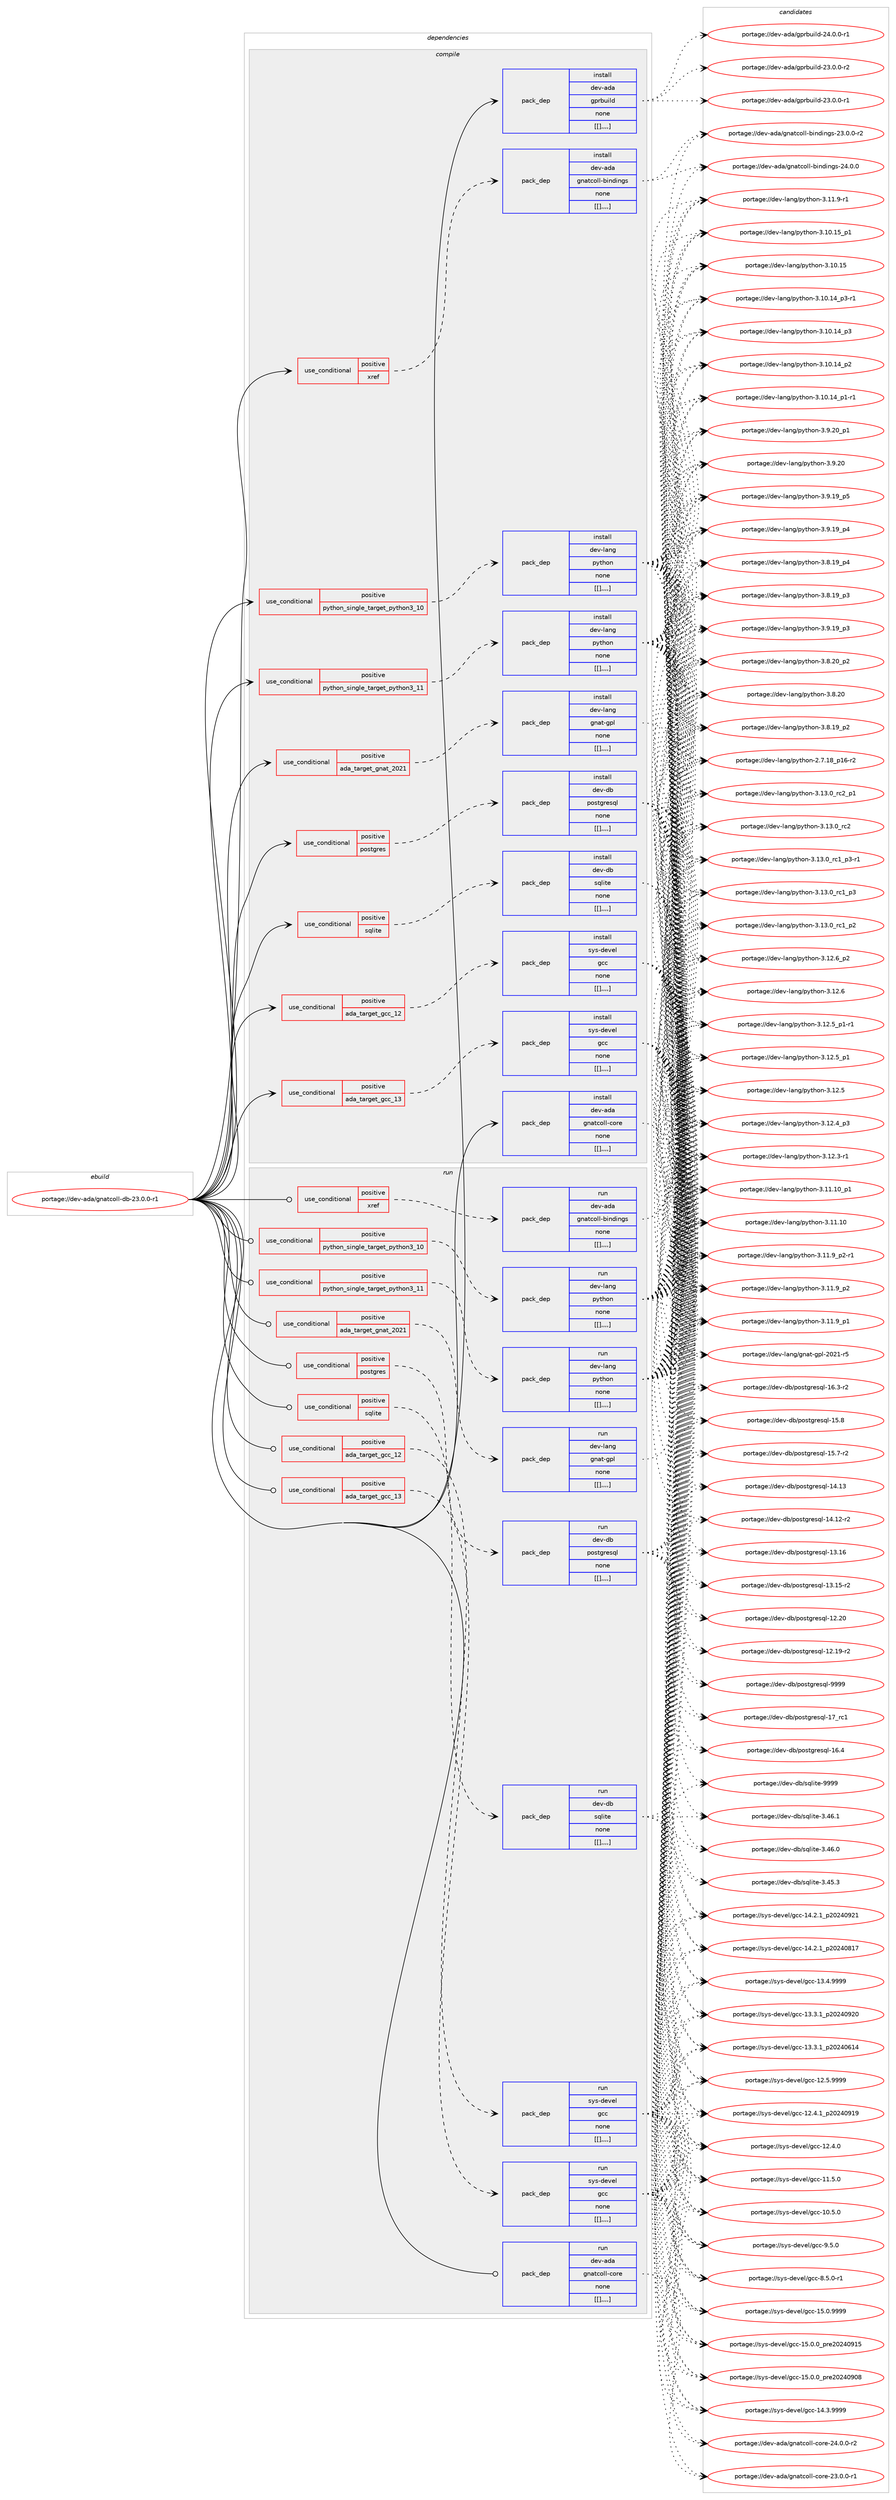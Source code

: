 digraph prolog {

# *************
# Graph options
# *************

newrank=true;
concentrate=true;
compound=true;
graph [rankdir=LR,fontname=Helvetica,fontsize=10,ranksep=1.5];#, ranksep=2.5, nodesep=0.2];
edge  [arrowhead=vee];
node  [fontname=Helvetica,fontsize=10];

# **********
# The ebuild
# **********

subgraph cluster_leftcol {
color=gray;
label=<<i>ebuild</i>>;
id [label="portage://dev-ada/gnatcoll-db-23.0.0-r1", color=red, width=4, href="../dev-ada/gnatcoll-db-23.0.0-r1.svg"];
}

# ****************
# The dependencies
# ****************

subgraph cluster_midcol {
color=gray;
label=<<i>dependencies</i>>;
subgraph cluster_compile {
fillcolor="#eeeeee";
style=filled;
label=<<i>compile</i>>;
subgraph cond16746 {
dependency63338 [label=<<TABLE BORDER="0" CELLBORDER="1" CELLSPACING="0" CELLPADDING="4"><TR><TD ROWSPAN="3" CELLPADDING="10">use_conditional</TD></TR><TR><TD>positive</TD></TR><TR><TD>ada_target_gcc_12</TD></TR></TABLE>>, shape=none, color=red];
subgraph pack45675 {
dependency63339 [label=<<TABLE BORDER="0" CELLBORDER="1" CELLSPACING="0" CELLPADDING="4" WIDTH="220"><TR><TD ROWSPAN="6" CELLPADDING="30">pack_dep</TD></TR><TR><TD WIDTH="110">install</TD></TR><TR><TD>sys-devel</TD></TR><TR><TD>gcc</TD></TR><TR><TD>none</TD></TR><TR><TD>[[],,,,]</TD></TR></TABLE>>, shape=none, color=blue];
}
dependency63338:e -> dependency63339:w [weight=20,style="dashed",arrowhead="vee"];
}
id:e -> dependency63338:w [weight=20,style="solid",arrowhead="vee"];
subgraph cond16747 {
dependency63340 [label=<<TABLE BORDER="0" CELLBORDER="1" CELLSPACING="0" CELLPADDING="4"><TR><TD ROWSPAN="3" CELLPADDING="10">use_conditional</TD></TR><TR><TD>positive</TD></TR><TR><TD>ada_target_gcc_13</TD></TR></TABLE>>, shape=none, color=red];
subgraph pack45676 {
dependency63341 [label=<<TABLE BORDER="0" CELLBORDER="1" CELLSPACING="0" CELLPADDING="4" WIDTH="220"><TR><TD ROWSPAN="6" CELLPADDING="30">pack_dep</TD></TR><TR><TD WIDTH="110">install</TD></TR><TR><TD>sys-devel</TD></TR><TR><TD>gcc</TD></TR><TR><TD>none</TD></TR><TR><TD>[[],,,,]</TD></TR></TABLE>>, shape=none, color=blue];
}
dependency63340:e -> dependency63341:w [weight=20,style="dashed",arrowhead="vee"];
}
id:e -> dependency63340:w [weight=20,style="solid",arrowhead="vee"];
subgraph cond16748 {
dependency63342 [label=<<TABLE BORDER="0" CELLBORDER="1" CELLSPACING="0" CELLPADDING="4"><TR><TD ROWSPAN="3" CELLPADDING="10">use_conditional</TD></TR><TR><TD>positive</TD></TR><TR><TD>ada_target_gnat_2021</TD></TR></TABLE>>, shape=none, color=red];
subgraph pack45677 {
dependency63343 [label=<<TABLE BORDER="0" CELLBORDER="1" CELLSPACING="0" CELLPADDING="4" WIDTH="220"><TR><TD ROWSPAN="6" CELLPADDING="30">pack_dep</TD></TR><TR><TD WIDTH="110">install</TD></TR><TR><TD>dev-lang</TD></TR><TR><TD>gnat-gpl</TD></TR><TR><TD>none</TD></TR><TR><TD>[[],,,,]</TD></TR></TABLE>>, shape=none, color=blue];
}
dependency63342:e -> dependency63343:w [weight=20,style="dashed",arrowhead="vee"];
}
id:e -> dependency63342:w [weight=20,style="solid",arrowhead="vee"];
subgraph cond16749 {
dependency63344 [label=<<TABLE BORDER="0" CELLBORDER="1" CELLSPACING="0" CELLPADDING="4"><TR><TD ROWSPAN="3" CELLPADDING="10">use_conditional</TD></TR><TR><TD>positive</TD></TR><TR><TD>postgres</TD></TR></TABLE>>, shape=none, color=red];
subgraph pack45678 {
dependency63345 [label=<<TABLE BORDER="0" CELLBORDER="1" CELLSPACING="0" CELLPADDING="4" WIDTH="220"><TR><TD ROWSPAN="6" CELLPADDING="30">pack_dep</TD></TR><TR><TD WIDTH="110">install</TD></TR><TR><TD>dev-db</TD></TR><TR><TD>postgresql</TD></TR><TR><TD>none</TD></TR><TR><TD>[[],,,,]</TD></TR></TABLE>>, shape=none, color=blue];
}
dependency63344:e -> dependency63345:w [weight=20,style="dashed",arrowhead="vee"];
}
id:e -> dependency63344:w [weight=20,style="solid",arrowhead="vee"];
subgraph cond16750 {
dependency63346 [label=<<TABLE BORDER="0" CELLBORDER="1" CELLSPACING="0" CELLPADDING="4"><TR><TD ROWSPAN="3" CELLPADDING="10">use_conditional</TD></TR><TR><TD>positive</TD></TR><TR><TD>python_single_target_python3_10</TD></TR></TABLE>>, shape=none, color=red];
subgraph pack45679 {
dependency63347 [label=<<TABLE BORDER="0" CELLBORDER="1" CELLSPACING="0" CELLPADDING="4" WIDTH="220"><TR><TD ROWSPAN="6" CELLPADDING="30">pack_dep</TD></TR><TR><TD WIDTH="110">install</TD></TR><TR><TD>dev-lang</TD></TR><TR><TD>python</TD></TR><TR><TD>none</TD></TR><TR><TD>[[],,,,]</TD></TR></TABLE>>, shape=none, color=blue];
}
dependency63346:e -> dependency63347:w [weight=20,style="dashed",arrowhead="vee"];
}
id:e -> dependency63346:w [weight=20,style="solid",arrowhead="vee"];
subgraph cond16751 {
dependency63348 [label=<<TABLE BORDER="0" CELLBORDER="1" CELLSPACING="0" CELLPADDING="4"><TR><TD ROWSPAN="3" CELLPADDING="10">use_conditional</TD></TR><TR><TD>positive</TD></TR><TR><TD>python_single_target_python3_11</TD></TR></TABLE>>, shape=none, color=red];
subgraph pack45680 {
dependency63349 [label=<<TABLE BORDER="0" CELLBORDER="1" CELLSPACING="0" CELLPADDING="4" WIDTH="220"><TR><TD ROWSPAN="6" CELLPADDING="30">pack_dep</TD></TR><TR><TD WIDTH="110">install</TD></TR><TR><TD>dev-lang</TD></TR><TR><TD>python</TD></TR><TR><TD>none</TD></TR><TR><TD>[[],,,,]</TD></TR></TABLE>>, shape=none, color=blue];
}
dependency63348:e -> dependency63349:w [weight=20,style="dashed",arrowhead="vee"];
}
id:e -> dependency63348:w [weight=20,style="solid",arrowhead="vee"];
subgraph cond16752 {
dependency63350 [label=<<TABLE BORDER="0" CELLBORDER="1" CELLSPACING="0" CELLPADDING="4"><TR><TD ROWSPAN="3" CELLPADDING="10">use_conditional</TD></TR><TR><TD>positive</TD></TR><TR><TD>sqlite</TD></TR></TABLE>>, shape=none, color=red];
subgraph pack45681 {
dependency63351 [label=<<TABLE BORDER="0" CELLBORDER="1" CELLSPACING="0" CELLPADDING="4" WIDTH="220"><TR><TD ROWSPAN="6" CELLPADDING="30">pack_dep</TD></TR><TR><TD WIDTH="110">install</TD></TR><TR><TD>dev-db</TD></TR><TR><TD>sqlite</TD></TR><TR><TD>none</TD></TR><TR><TD>[[],,,,]</TD></TR></TABLE>>, shape=none, color=blue];
}
dependency63350:e -> dependency63351:w [weight=20,style="dashed",arrowhead="vee"];
}
id:e -> dependency63350:w [weight=20,style="solid",arrowhead="vee"];
subgraph cond16753 {
dependency63352 [label=<<TABLE BORDER="0" CELLBORDER="1" CELLSPACING="0" CELLPADDING="4"><TR><TD ROWSPAN="3" CELLPADDING="10">use_conditional</TD></TR><TR><TD>positive</TD></TR><TR><TD>xref</TD></TR></TABLE>>, shape=none, color=red];
subgraph pack45682 {
dependency63353 [label=<<TABLE BORDER="0" CELLBORDER="1" CELLSPACING="0" CELLPADDING="4" WIDTH="220"><TR><TD ROWSPAN="6" CELLPADDING="30">pack_dep</TD></TR><TR><TD WIDTH="110">install</TD></TR><TR><TD>dev-ada</TD></TR><TR><TD>gnatcoll-bindings</TD></TR><TR><TD>none</TD></TR><TR><TD>[[],,,,]</TD></TR></TABLE>>, shape=none, color=blue];
}
dependency63352:e -> dependency63353:w [weight=20,style="dashed",arrowhead="vee"];
}
id:e -> dependency63352:w [weight=20,style="solid",arrowhead="vee"];
subgraph pack45683 {
dependency63354 [label=<<TABLE BORDER="0" CELLBORDER="1" CELLSPACING="0" CELLPADDING="4" WIDTH="220"><TR><TD ROWSPAN="6" CELLPADDING="30">pack_dep</TD></TR><TR><TD WIDTH="110">install</TD></TR><TR><TD>dev-ada</TD></TR><TR><TD>gnatcoll-core</TD></TR><TR><TD>none</TD></TR><TR><TD>[[],,,,]</TD></TR></TABLE>>, shape=none, color=blue];
}
id:e -> dependency63354:w [weight=20,style="solid",arrowhead="vee"];
subgraph pack45684 {
dependency63355 [label=<<TABLE BORDER="0" CELLBORDER="1" CELLSPACING="0" CELLPADDING="4" WIDTH="220"><TR><TD ROWSPAN="6" CELLPADDING="30">pack_dep</TD></TR><TR><TD WIDTH="110">install</TD></TR><TR><TD>dev-ada</TD></TR><TR><TD>gprbuild</TD></TR><TR><TD>none</TD></TR><TR><TD>[[],,,,]</TD></TR></TABLE>>, shape=none, color=blue];
}
id:e -> dependency63355:w [weight=20,style="solid",arrowhead="vee"];
}
subgraph cluster_compileandrun {
fillcolor="#eeeeee";
style=filled;
label=<<i>compile and run</i>>;
}
subgraph cluster_run {
fillcolor="#eeeeee";
style=filled;
label=<<i>run</i>>;
subgraph cond16754 {
dependency63356 [label=<<TABLE BORDER="0" CELLBORDER="1" CELLSPACING="0" CELLPADDING="4"><TR><TD ROWSPAN="3" CELLPADDING="10">use_conditional</TD></TR><TR><TD>positive</TD></TR><TR><TD>ada_target_gcc_12</TD></TR></TABLE>>, shape=none, color=red];
subgraph pack45685 {
dependency63357 [label=<<TABLE BORDER="0" CELLBORDER="1" CELLSPACING="0" CELLPADDING="4" WIDTH="220"><TR><TD ROWSPAN="6" CELLPADDING="30">pack_dep</TD></TR><TR><TD WIDTH="110">run</TD></TR><TR><TD>sys-devel</TD></TR><TR><TD>gcc</TD></TR><TR><TD>none</TD></TR><TR><TD>[[],,,,]</TD></TR></TABLE>>, shape=none, color=blue];
}
dependency63356:e -> dependency63357:w [weight=20,style="dashed",arrowhead="vee"];
}
id:e -> dependency63356:w [weight=20,style="solid",arrowhead="odot"];
subgraph cond16755 {
dependency63358 [label=<<TABLE BORDER="0" CELLBORDER="1" CELLSPACING="0" CELLPADDING="4"><TR><TD ROWSPAN="3" CELLPADDING="10">use_conditional</TD></TR><TR><TD>positive</TD></TR><TR><TD>ada_target_gcc_13</TD></TR></TABLE>>, shape=none, color=red];
subgraph pack45686 {
dependency63359 [label=<<TABLE BORDER="0" CELLBORDER="1" CELLSPACING="0" CELLPADDING="4" WIDTH="220"><TR><TD ROWSPAN="6" CELLPADDING="30">pack_dep</TD></TR><TR><TD WIDTH="110">run</TD></TR><TR><TD>sys-devel</TD></TR><TR><TD>gcc</TD></TR><TR><TD>none</TD></TR><TR><TD>[[],,,,]</TD></TR></TABLE>>, shape=none, color=blue];
}
dependency63358:e -> dependency63359:w [weight=20,style="dashed",arrowhead="vee"];
}
id:e -> dependency63358:w [weight=20,style="solid",arrowhead="odot"];
subgraph cond16756 {
dependency63360 [label=<<TABLE BORDER="0" CELLBORDER="1" CELLSPACING="0" CELLPADDING="4"><TR><TD ROWSPAN="3" CELLPADDING="10">use_conditional</TD></TR><TR><TD>positive</TD></TR><TR><TD>ada_target_gnat_2021</TD></TR></TABLE>>, shape=none, color=red];
subgraph pack45687 {
dependency63361 [label=<<TABLE BORDER="0" CELLBORDER="1" CELLSPACING="0" CELLPADDING="4" WIDTH="220"><TR><TD ROWSPAN="6" CELLPADDING="30">pack_dep</TD></TR><TR><TD WIDTH="110">run</TD></TR><TR><TD>dev-lang</TD></TR><TR><TD>gnat-gpl</TD></TR><TR><TD>none</TD></TR><TR><TD>[[],,,,]</TD></TR></TABLE>>, shape=none, color=blue];
}
dependency63360:e -> dependency63361:w [weight=20,style="dashed",arrowhead="vee"];
}
id:e -> dependency63360:w [weight=20,style="solid",arrowhead="odot"];
subgraph cond16757 {
dependency63362 [label=<<TABLE BORDER="0" CELLBORDER="1" CELLSPACING="0" CELLPADDING="4"><TR><TD ROWSPAN="3" CELLPADDING="10">use_conditional</TD></TR><TR><TD>positive</TD></TR><TR><TD>postgres</TD></TR></TABLE>>, shape=none, color=red];
subgraph pack45688 {
dependency63363 [label=<<TABLE BORDER="0" CELLBORDER="1" CELLSPACING="0" CELLPADDING="4" WIDTH="220"><TR><TD ROWSPAN="6" CELLPADDING="30">pack_dep</TD></TR><TR><TD WIDTH="110">run</TD></TR><TR><TD>dev-db</TD></TR><TR><TD>postgresql</TD></TR><TR><TD>none</TD></TR><TR><TD>[[],,,,]</TD></TR></TABLE>>, shape=none, color=blue];
}
dependency63362:e -> dependency63363:w [weight=20,style="dashed",arrowhead="vee"];
}
id:e -> dependency63362:w [weight=20,style="solid",arrowhead="odot"];
subgraph cond16758 {
dependency63364 [label=<<TABLE BORDER="0" CELLBORDER="1" CELLSPACING="0" CELLPADDING="4"><TR><TD ROWSPAN="3" CELLPADDING="10">use_conditional</TD></TR><TR><TD>positive</TD></TR><TR><TD>python_single_target_python3_10</TD></TR></TABLE>>, shape=none, color=red];
subgraph pack45689 {
dependency63365 [label=<<TABLE BORDER="0" CELLBORDER="1" CELLSPACING="0" CELLPADDING="4" WIDTH="220"><TR><TD ROWSPAN="6" CELLPADDING="30">pack_dep</TD></TR><TR><TD WIDTH="110">run</TD></TR><TR><TD>dev-lang</TD></TR><TR><TD>python</TD></TR><TR><TD>none</TD></TR><TR><TD>[[],,,,]</TD></TR></TABLE>>, shape=none, color=blue];
}
dependency63364:e -> dependency63365:w [weight=20,style="dashed",arrowhead="vee"];
}
id:e -> dependency63364:w [weight=20,style="solid",arrowhead="odot"];
subgraph cond16759 {
dependency63366 [label=<<TABLE BORDER="0" CELLBORDER="1" CELLSPACING="0" CELLPADDING="4"><TR><TD ROWSPAN="3" CELLPADDING="10">use_conditional</TD></TR><TR><TD>positive</TD></TR><TR><TD>python_single_target_python3_11</TD></TR></TABLE>>, shape=none, color=red];
subgraph pack45690 {
dependency63367 [label=<<TABLE BORDER="0" CELLBORDER="1" CELLSPACING="0" CELLPADDING="4" WIDTH="220"><TR><TD ROWSPAN="6" CELLPADDING="30">pack_dep</TD></TR><TR><TD WIDTH="110">run</TD></TR><TR><TD>dev-lang</TD></TR><TR><TD>python</TD></TR><TR><TD>none</TD></TR><TR><TD>[[],,,,]</TD></TR></TABLE>>, shape=none, color=blue];
}
dependency63366:e -> dependency63367:w [weight=20,style="dashed",arrowhead="vee"];
}
id:e -> dependency63366:w [weight=20,style="solid",arrowhead="odot"];
subgraph cond16760 {
dependency63368 [label=<<TABLE BORDER="0" CELLBORDER="1" CELLSPACING="0" CELLPADDING="4"><TR><TD ROWSPAN="3" CELLPADDING="10">use_conditional</TD></TR><TR><TD>positive</TD></TR><TR><TD>sqlite</TD></TR></TABLE>>, shape=none, color=red];
subgraph pack45691 {
dependency63369 [label=<<TABLE BORDER="0" CELLBORDER="1" CELLSPACING="0" CELLPADDING="4" WIDTH="220"><TR><TD ROWSPAN="6" CELLPADDING="30">pack_dep</TD></TR><TR><TD WIDTH="110">run</TD></TR><TR><TD>dev-db</TD></TR><TR><TD>sqlite</TD></TR><TR><TD>none</TD></TR><TR><TD>[[],,,,]</TD></TR></TABLE>>, shape=none, color=blue];
}
dependency63368:e -> dependency63369:w [weight=20,style="dashed",arrowhead="vee"];
}
id:e -> dependency63368:w [weight=20,style="solid",arrowhead="odot"];
subgraph cond16761 {
dependency63370 [label=<<TABLE BORDER="0" CELLBORDER="1" CELLSPACING="0" CELLPADDING="4"><TR><TD ROWSPAN="3" CELLPADDING="10">use_conditional</TD></TR><TR><TD>positive</TD></TR><TR><TD>xref</TD></TR></TABLE>>, shape=none, color=red];
subgraph pack45692 {
dependency63371 [label=<<TABLE BORDER="0" CELLBORDER="1" CELLSPACING="0" CELLPADDING="4" WIDTH="220"><TR><TD ROWSPAN="6" CELLPADDING="30">pack_dep</TD></TR><TR><TD WIDTH="110">run</TD></TR><TR><TD>dev-ada</TD></TR><TR><TD>gnatcoll-bindings</TD></TR><TR><TD>none</TD></TR><TR><TD>[[],,,,]</TD></TR></TABLE>>, shape=none, color=blue];
}
dependency63370:e -> dependency63371:w [weight=20,style="dashed",arrowhead="vee"];
}
id:e -> dependency63370:w [weight=20,style="solid",arrowhead="odot"];
subgraph pack45693 {
dependency63372 [label=<<TABLE BORDER="0" CELLBORDER="1" CELLSPACING="0" CELLPADDING="4" WIDTH="220"><TR><TD ROWSPAN="6" CELLPADDING="30">pack_dep</TD></TR><TR><TD WIDTH="110">run</TD></TR><TR><TD>dev-ada</TD></TR><TR><TD>gnatcoll-core</TD></TR><TR><TD>none</TD></TR><TR><TD>[[],,,,]</TD></TR></TABLE>>, shape=none, color=blue];
}
id:e -> dependency63372:w [weight=20,style="solid",arrowhead="odot"];
}
}

# **************
# The candidates
# **************

subgraph cluster_choices {
rank=same;
color=gray;
label=<<i>candidates</i>>;

subgraph choice45675 {
color=black;
nodesep=1;
choice1151211154510010111810110847103999945495346484657575757 [label="portage://sys-devel/gcc-15.0.9999", color=red, width=4,href="../sys-devel/gcc-15.0.9999.svg"];
choice1151211154510010111810110847103999945495346484648951121141015048505248574953 [label="portage://sys-devel/gcc-15.0.0_pre20240915", color=red, width=4,href="../sys-devel/gcc-15.0.0_pre20240915.svg"];
choice1151211154510010111810110847103999945495346484648951121141015048505248574856 [label="portage://sys-devel/gcc-15.0.0_pre20240908", color=red, width=4,href="../sys-devel/gcc-15.0.0_pre20240908.svg"];
choice1151211154510010111810110847103999945495246514657575757 [label="portage://sys-devel/gcc-14.3.9999", color=red, width=4,href="../sys-devel/gcc-14.3.9999.svg"];
choice1151211154510010111810110847103999945495246504649951125048505248575049 [label="portage://sys-devel/gcc-14.2.1_p20240921", color=red, width=4,href="../sys-devel/gcc-14.2.1_p20240921.svg"];
choice1151211154510010111810110847103999945495246504649951125048505248564955 [label="portage://sys-devel/gcc-14.2.1_p20240817", color=red, width=4,href="../sys-devel/gcc-14.2.1_p20240817.svg"];
choice1151211154510010111810110847103999945495146524657575757 [label="portage://sys-devel/gcc-13.4.9999", color=red, width=4,href="../sys-devel/gcc-13.4.9999.svg"];
choice1151211154510010111810110847103999945495146514649951125048505248575048 [label="portage://sys-devel/gcc-13.3.1_p20240920", color=red, width=4,href="../sys-devel/gcc-13.3.1_p20240920.svg"];
choice1151211154510010111810110847103999945495146514649951125048505248544952 [label="portage://sys-devel/gcc-13.3.1_p20240614", color=red, width=4,href="../sys-devel/gcc-13.3.1_p20240614.svg"];
choice1151211154510010111810110847103999945495046534657575757 [label="portage://sys-devel/gcc-12.5.9999", color=red, width=4,href="../sys-devel/gcc-12.5.9999.svg"];
choice1151211154510010111810110847103999945495046524649951125048505248574957 [label="portage://sys-devel/gcc-12.4.1_p20240919", color=red, width=4,href="../sys-devel/gcc-12.4.1_p20240919.svg"];
choice1151211154510010111810110847103999945495046524648 [label="portage://sys-devel/gcc-12.4.0", color=red, width=4,href="../sys-devel/gcc-12.4.0.svg"];
choice1151211154510010111810110847103999945494946534648 [label="portage://sys-devel/gcc-11.5.0", color=red, width=4,href="../sys-devel/gcc-11.5.0.svg"];
choice1151211154510010111810110847103999945494846534648 [label="portage://sys-devel/gcc-10.5.0", color=red, width=4,href="../sys-devel/gcc-10.5.0.svg"];
choice11512111545100101118101108471039999455746534648 [label="portage://sys-devel/gcc-9.5.0", color=red, width=4,href="../sys-devel/gcc-9.5.0.svg"];
choice115121115451001011181011084710399994556465346484511449 [label="portage://sys-devel/gcc-8.5.0-r1", color=red, width=4,href="../sys-devel/gcc-8.5.0-r1.svg"];
dependency63339:e -> choice1151211154510010111810110847103999945495346484657575757:w [style=dotted,weight="100"];
dependency63339:e -> choice1151211154510010111810110847103999945495346484648951121141015048505248574953:w [style=dotted,weight="100"];
dependency63339:e -> choice1151211154510010111810110847103999945495346484648951121141015048505248574856:w [style=dotted,weight="100"];
dependency63339:e -> choice1151211154510010111810110847103999945495246514657575757:w [style=dotted,weight="100"];
dependency63339:e -> choice1151211154510010111810110847103999945495246504649951125048505248575049:w [style=dotted,weight="100"];
dependency63339:e -> choice1151211154510010111810110847103999945495246504649951125048505248564955:w [style=dotted,weight="100"];
dependency63339:e -> choice1151211154510010111810110847103999945495146524657575757:w [style=dotted,weight="100"];
dependency63339:e -> choice1151211154510010111810110847103999945495146514649951125048505248575048:w [style=dotted,weight="100"];
dependency63339:e -> choice1151211154510010111810110847103999945495146514649951125048505248544952:w [style=dotted,weight="100"];
dependency63339:e -> choice1151211154510010111810110847103999945495046534657575757:w [style=dotted,weight="100"];
dependency63339:e -> choice1151211154510010111810110847103999945495046524649951125048505248574957:w [style=dotted,weight="100"];
dependency63339:e -> choice1151211154510010111810110847103999945495046524648:w [style=dotted,weight="100"];
dependency63339:e -> choice1151211154510010111810110847103999945494946534648:w [style=dotted,weight="100"];
dependency63339:e -> choice1151211154510010111810110847103999945494846534648:w [style=dotted,weight="100"];
dependency63339:e -> choice11512111545100101118101108471039999455746534648:w [style=dotted,weight="100"];
dependency63339:e -> choice115121115451001011181011084710399994556465346484511449:w [style=dotted,weight="100"];
}
subgraph choice45676 {
color=black;
nodesep=1;
choice1151211154510010111810110847103999945495346484657575757 [label="portage://sys-devel/gcc-15.0.9999", color=red, width=4,href="../sys-devel/gcc-15.0.9999.svg"];
choice1151211154510010111810110847103999945495346484648951121141015048505248574953 [label="portage://sys-devel/gcc-15.0.0_pre20240915", color=red, width=4,href="../sys-devel/gcc-15.0.0_pre20240915.svg"];
choice1151211154510010111810110847103999945495346484648951121141015048505248574856 [label="portage://sys-devel/gcc-15.0.0_pre20240908", color=red, width=4,href="../sys-devel/gcc-15.0.0_pre20240908.svg"];
choice1151211154510010111810110847103999945495246514657575757 [label="portage://sys-devel/gcc-14.3.9999", color=red, width=4,href="../sys-devel/gcc-14.3.9999.svg"];
choice1151211154510010111810110847103999945495246504649951125048505248575049 [label="portage://sys-devel/gcc-14.2.1_p20240921", color=red, width=4,href="../sys-devel/gcc-14.2.1_p20240921.svg"];
choice1151211154510010111810110847103999945495246504649951125048505248564955 [label="portage://sys-devel/gcc-14.2.1_p20240817", color=red, width=4,href="../sys-devel/gcc-14.2.1_p20240817.svg"];
choice1151211154510010111810110847103999945495146524657575757 [label="portage://sys-devel/gcc-13.4.9999", color=red, width=4,href="../sys-devel/gcc-13.4.9999.svg"];
choice1151211154510010111810110847103999945495146514649951125048505248575048 [label="portage://sys-devel/gcc-13.3.1_p20240920", color=red, width=4,href="../sys-devel/gcc-13.3.1_p20240920.svg"];
choice1151211154510010111810110847103999945495146514649951125048505248544952 [label="portage://sys-devel/gcc-13.3.1_p20240614", color=red, width=4,href="../sys-devel/gcc-13.3.1_p20240614.svg"];
choice1151211154510010111810110847103999945495046534657575757 [label="portage://sys-devel/gcc-12.5.9999", color=red, width=4,href="../sys-devel/gcc-12.5.9999.svg"];
choice1151211154510010111810110847103999945495046524649951125048505248574957 [label="portage://sys-devel/gcc-12.4.1_p20240919", color=red, width=4,href="../sys-devel/gcc-12.4.1_p20240919.svg"];
choice1151211154510010111810110847103999945495046524648 [label="portage://sys-devel/gcc-12.4.0", color=red, width=4,href="../sys-devel/gcc-12.4.0.svg"];
choice1151211154510010111810110847103999945494946534648 [label="portage://sys-devel/gcc-11.5.0", color=red, width=4,href="../sys-devel/gcc-11.5.0.svg"];
choice1151211154510010111810110847103999945494846534648 [label="portage://sys-devel/gcc-10.5.0", color=red, width=4,href="../sys-devel/gcc-10.5.0.svg"];
choice11512111545100101118101108471039999455746534648 [label="portage://sys-devel/gcc-9.5.0", color=red, width=4,href="../sys-devel/gcc-9.5.0.svg"];
choice115121115451001011181011084710399994556465346484511449 [label="portage://sys-devel/gcc-8.5.0-r1", color=red, width=4,href="../sys-devel/gcc-8.5.0-r1.svg"];
dependency63341:e -> choice1151211154510010111810110847103999945495346484657575757:w [style=dotted,weight="100"];
dependency63341:e -> choice1151211154510010111810110847103999945495346484648951121141015048505248574953:w [style=dotted,weight="100"];
dependency63341:e -> choice1151211154510010111810110847103999945495346484648951121141015048505248574856:w [style=dotted,weight="100"];
dependency63341:e -> choice1151211154510010111810110847103999945495246514657575757:w [style=dotted,weight="100"];
dependency63341:e -> choice1151211154510010111810110847103999945495246504649951125048505248575049:w [style=dotted,weight="100"];
dependency63341:e -> choice1151211154510010111810110847103999945495246504649951125048505248564955:w [style=dotted,weight="100"];
dependency63341:e -> choice1151211154510010111810110847103999945495146524657575757:w [style=dotted,weight="100"];
dependency63341:e -> choice1151211154510010111810110847103999945495146514649951125048505248575048:w [style=dotted,weight="100"];
dependency63341:e -> choice1151211154510010111810110847103999945495146514649951125048505248544952:w [style=dotted,weight="100"];
dependency63341:e -> choice1151211154510010111810110847103999945495046534657575757:w [style=dotted,weight="100"];
dependency63341:e -> choice1151211154510010111810110847103999945495046524649951125048505248574957:w [style=dotted,weight="100"];
dependency63341:e -> choice1151211154510010111810110847103999945495046524648:w [style=dotted,weight="100"];
dependency63341:e -> choice1151211154510010111810110847103999945494946534648:w [style=dotted,weight="100"];
dependency63341:e -> choice1151211154510010111810110847103999945494846534648:w [style=dotted,weight="100"];
dependency63341:e -> choice11512111545100101118101108471039999455746534648:w [style=dotted,weight="100"];
dependency63341:e -> choice115121115451001011181011084710399994556465346484511449:w [style=dotted,weight="100"];
}
subgraph choice45677 {
color=black;
nodesep=1;
choice100101118451089711010347103110971164510311210845504850494511453 [label="portage://dev-lang/gnat-gpl-2021-r5", color=red, width=4,href="../dev-lang/gnat-gpl-2021-r5.svg"];
dependency63343:e -> choice100101118451089711010347103110971164510311210845504850494511453:w [style=dotted,weight="100"];
}
subgraph choice45678 {
color=black;
nodesep=1;
choice1001011184510098471121111151161031141011151131084557575757 [label="portage://dev-db/postgresql-9999", color=red, width=4,href="../dev-db/postgresql-9999.svg"];
choice100101118451009847112111115116103114101115113108454955951149949 [label="portage://dev-db/postgresql-17_rc1", color=red, width=4,href="../dev-db/postgresql-17_rc1.svg"];
choice1001011184510098471121111151161031141011151131084549544652 [label="portage://dev-db/postgresql-16.4", color=red, width=4,href="../dev-db/postgresql-16.4.svg"];
choice10010111845100984711211111511610311410111511310845495446514511450 [label="portage://dev-db/postgresql-16.3-r2", color=red, width=4,href="../dev-db/postgresql-16.3-r2.svg"];
choice1001011184510098471121111151161031141011151131084549534656 [label="portage://dev-db/postgresql-15.8", color=red, width=4,href="../dev-db/postgresql-15.8.svg"];
choice10010111845100984711211111511610311410111511310845495346554511450 [label="portage://dev-db/postgresql-15.7-r2", color=red, width=4,href="../dev-db/postgresql-15.7-r2.svg"];
choice100101118451009847112111115116103114101115113108454952464951 [label="portage://dev-db/postgresql-14.13", color=red, width=4,href="../dev-db/postgresql-14.13.svg"];
choice1001011184510098471121111151161031141011151131084549524649504511450 [label="portage://dev-db/postgresql-14.12-r2", color=red, width=4,href="../dev-db/postgresql-14.12-r2.svg"];
choice100101118451009847112111115116103114101115113108454951464954 [label="portage://dev-db/postgresql-13.16", color=red, width=4,href="../dev-db/postgresql-13.16.svg"];
choice1001011184510098471121111151161031141011151131084549514649534511450 [label="portage://dev-db/postgresql-13.15-r2", color=red, width=4,href="../dev-db/postgresql-13.15-r2.svg"];
choice100101118451009847112111115116103114101115113108454950465048 [label="portage://dev-db/postgresql-12.20", color=red, width=4,href="../dev-db/postgresql-12.20.svg"];
choice1001011184510098471121111151161031141011151131084549504649574511450 [label="portage://dev-db/postgresql-12.19-r2", color=red, width=4,href="../dev-db/postgresql-12.19-r2.svg"];
dependency63345:e -> choice1001011184510098471121111151161031141011151131084557575757:w [style=dotted,weight="100"];
dependency63345:e -> choice100101118451009847112111115116103114101115113108454955951149949:w [style=dotted,weight="100"];
dependency63345:e -> choice1001011184510098471121111151161031141011151131084549544652:w [style=dotted,weight="100"];
dependency63345:e -> choice10010111845100984711211111511610311410111511310845495446514511450:w [style=dotted,weight="100"];
dependency63345:e -> choice1001011184510098471121111151161031141011151131084549534656:w [style=dotted,weight="100"];
dependency63345:e -> choice10010111845100984711211111511610311410111511310845495346554511450:w [style=dotted,weight="100"];
dependency63345:e -> choice100101118451009847112111115116103114101115113108454952464951:w [style=dotted,weight="100"];
dependency63345:e -> choice1001011184510098471121111151161031141011151131084549524649504511450:w [style=dotted,weight="100"];
dependency63345:e -> choice100101118451009847112111115116103114101115113108454951464954:w [style=dotted,weight="100"];
dependency63345:e -> choice1001011184510098471121111151161031141011151131084549514649534511450:w [style=dotted,weight="100"];
dependency63345:e -> choice100101118451009847112111115116103114101115113108454950465048:w [style=dotted,weight="100"];
dependency63345:e -> choice1001011184510098471121111151161031141011151131084549504649574511450:w [style=dotted,weight="100"];
}
subgraph choice45679 {
color=black;
nodesep=1;
choice100101118451089711010347112121116104111110455146495146489511499509511249 [label="portage://dev-lang/python-3.13.0_rc2_p1", color=red, width=4,href="../dev-lang/python-3.13.0_rc2_p1.svg"];
choice10010111845108971101034711212111610411111045514649514648951149950 [label="portage://dev-lang/python-3.13.0_rc2", color=red, width=4,href="../dev-lang/python-3.13.0_rc2.svg"];
choice1001011184510897110103471121211161041111104551464951464895114994995112514511449 [label="portage://dev-lang/python-3.13.0_rc1_p3-r1", color=red, width=4,href="../dev-lang/python-3.13.0_rc1_p3-r1.svg"];
choice100101118451089711010347112121116104111110455146495146489511499499511251 [label="portage://dev-lang/python-3.13.0_rc1_p3", color=red, width=4,href="../dev-lang/python-3.13.0_rc1_p3.svg"];
choice100101118451089711010347112121116104111110455146495146489511499499511250 [label="portage://dev-lang/python-3.13.0_rc1_p2", color=red, width=4,href="../dev-lang/python-3.13.0_rc1_p2.svg"];
choice100101118451089711010347112121116104111110455146495046549511250 [label="portage://dev-lang/python-3.12.6_p2", color=red, width=4,href="../dev-lang/python-3.12.6_p2.svg"];
choice10010111845108971101034711212111610411111045514649504654 [label="portage://dev-lang/python-3.12.6", color=red, width=4,href="../dev-lang/python-3.12.6.svg"];
choice1001011184510897110103471121211161041111104551464950465395112494511449 [label="portage://dev-lang/python-3.12.5_p1-r1", color=red, width=4,href="../dev-lang/python-3.12.5_p1-r1.svg"];
choice100101118451089711010347112121116104111110455146495046539511249 [label="portage://dev-lang/python-3.12.5_p1", color=red, width=4,href="../dev-lang/python-3.12.5_p1.svg"];
choice10010111845108971101034711212111610411111045514649504653 [label="portage://dev-lang/python-3.12.5", color=red, width=4,href="../dev-lang/python-3.12.5.svg"];
choice100101118451089711010347112121116104111110455146495046529511251 [label="portage://dev-lang/python-3.12.4_p3", color=red, width=4,href="../dev-lang/python-3.12.4_p3.svg"];
choice100101118451089711010347112121116104111110455146495046514511449 [label="portage://dev-lang/python-3.12.3-r1", color=red, width=4,href="../dev-lang/python-3.12.3-r1.svg"];
choice10010111845108971101034711212111610411111045514649494649489511249 [label="portage://dev-lang/python-3.11.10_p1", color=red, width=4,href="../dev-lang/python-3.11.10_p1.svg"];
choice1001011184510897110103471121211161041111104551464949464948 [label="portage://dev-lang/python-3.11.10", color=red, width=4,href="../dev-lang/python-3.11.10.svg"];
choice1001011184510897110103471121211161041111104551464949465795112504511449 [label="portage://dev-lang/python-3.11.9_p2-r1", color=red, width=4,href="../dev-lang/python-3.11.9_p2-r1.svg"];
choice100101118451089711010347112121116104111110455146494946579511250 [label="portage://dev-lang/python-3.11.9_p2", color=red, width=4,href="../dev-lang/python-3.11.9_p2.svg"];
choice100101118451089711010347112121116104111110455146494946579511249 [label="portage://dev-lang/python-3.11.9_p1", color=red, width=4,href="../dev-lang/python-3.11.9_p1.svg"];
choice100101118451089711010347112121116104111110455146494946574511449 [label="portage://dev-lang/python-3.11.9-r1", color=red, width=4,href="../dev-lang/python-3.11.9-r1.svg"];
choice10010111845108971101034711212111610411111045514649484649539511249 [label="portage://dev-lang/python-3.10.15_p1", color=red, width=4,href="../dev-lang/python-3.10.15_p1.svg"];
choice1001011184510897110103471121211161041111104551464948464953 [label="portage://dev-lang/python-3.10.15", color=red, width=4,href="../dev-lang/python-3.10.15.svg"];
choice100101118451089711010347112121116104111110455146494846495295112514511449 [label="portage://dev-lang/python-3.10.14_p3-r1", color=red, width=4,href="../dev-lang/python-3.10.14_p3-r1.svg"];
choice10010111845108971101034711212111610411111045514649484649529511251 [label="portage://dev-lang/python-3.10.14_p3", color=red, width=4,href="../dev-lang/python-3.10.14_p3.svg"];
choice10010111845108971101034711212111610411111045514649484649529511250 [label="portage://dev-lang/python-3.10.14_p2", color=red, width=4,href="../dev-lang/python-3.10.14_p2.svg"];
choice100101118451089711010347112121116104111110455146494846495295112494511449 [label="portage://dev-lang/python-3.10.14_p1-r1", color=red, width=4,href="../dev-lang/python-3.10.14_p1-r1.svg"];
choice100101118451089711010347112121116104111110455146574650489511249 [label="portage://dev-lang/python-3.9.20_p1", color=red, width=4,href="../dev-lang/python-3.9.20_p1.svg"];
choice10010111845108971101034711212111610411111045514657465048 [label="portage://dev-lang/python-3.9.20", color=red, width=4,href="../dev-lang/python-3.9.20.svg"];
choice100101118451089711010347112121116104111110455146574649579511253 [label="portage://dev-lang/python-3.9.19_p5", color=red, width=4,href="../dev-lang/python-3.9.19_p5.svg"];
choice100101118451089711010347112121116104111110455146574649579511252 [label="portage://dev-lang/python-3.9.19_p4", color=red, width=4,href="../dev-lang/python-3.9.19_p4.svg"];
choice100101118451089711010347112121116104111110455146574649579511251 [label="portage://dev-lang/python-3.9.19_p3", color=red, width=4,href="../dev-lang/python-3.9.19_p3.svg"];
choice100101118451089711010347112121116104111110455146564650489511250 [label="portage://dev-lang/python-3.8.20_p2", color=red, width=4,href="../dev-lang/python-3.8.20_p2.svg"];
choice10010111845108971101034711212111610411111045514656465048 [label="portage://dev-lang/python-3.8.20", color=red, width=4,href="../dev-lang/python-3.8.20.svg"];
choice100101118451089711010347112121116104111110455146564649579511252 [label="portage://dev-lang/python-3.8.19_p4", color=red, width=4,href="../dev-lang/python-3.8.19_p4.svg"];
choice100101118451089711010347112121116104111110455146564649579511251 [label="portage://dev-lang/python-3.8.19_p3", color=red, width=4,href="../dev-lang/python-3.8.19_p3.svg"];
choice100101118451089711010347112121116104111110455146564649579511250 [label="portage://dev-lang/python-3.8.19_p2", color=red, width=4,href="../dev-lang/python-3.8.19_p2.svg"];
choice100101118451089711010347112121116104111110455046554649569511249544511450 [label="portage://dev-lang/python-2.7.18_p16-r2", color=red, width=4,href="../dev-lang/python-2.7.18_p16-r2.svg"];
dependency63347:e -> choice100101118451089711010347112121116104111110455146495146489511499509511249:w [style=dotted,weight="100"];
dependency63347:e -> choice10010111845108971101034711212111610411111045514649514648951149950:w [style=dotted,weight="100"];
dependency63347:e -> choice1001011184510897110103471121211161041111104551464951464895114994995112514511449:w [style=dotted,weight="100"];
dependency63347:e -> choice100101118451089711010347112121116104111110455146495146489511499499511251:w [style=dotted,weight="100"];
dependency63347:e -> choice100101118451089711010347112121116104111110455146495146489511499499511250:w [style=dotted,weight="100"];
dependency63347:e -> choice100101118451089711010347112121116104111110455146495046549511250:w [style=dotted,weight="100"];
dependency63347:e -> choice10010111845108971101034711212111610411111045514649504654:w [style=dotted,weight="100"];
dependency63347:e -> choice1001011184510897110103471121211161041111104551464950465395112494511449:w [style=dotted,weight="100"];
dependency63347:e -> choice100101118451089711010347112121116104111110455146495046539511249:w [style=dotted,weight="100"];
dependency63347:e -> choice10010111845108971101034711212111610411111045514649504653:w [style=dotted,weight="100"];
dependency63347:e -> choice100101118451089711010347112121116104111110455146495046529511251:w [style=dotted,weight="100"];
dependency63347:e -> choice100101118451089711010347112121116104111110455146495046514511449:w [style=dotted,weight="100"];
dependency63347:e -> choice10010111845108971101034711212111610411111045514649494649489511249:w [style=dotted,weight="100"];
dependency63347:e -> choice1001011184510897110103471121211161041111104551464949464948:w [style=dotted,weight="100"];
dependency63347:e -> choice1001011184510897110103471121211161041111104551464949465795112504511449:w [style=dotted,weight="100"];
dependency63347:e -> choice100101118451089711010347112121116104111110455146494946579511250:w [style=dotted,weight="100"];
dependency63347:e -> choice100101118451089711010347112121116104111110455146494946579511249:w [style=dotted,weight="100"];
dependency63347:e -> choice100101118451089711010347112121116104111110455146494946574511449:w [style=dotted,weight="100"];
dependency63347:e -> choice10010111845108971101034711212111610411111045514649484649539511249:w [style=dotted,weight="100"];
dependency63347:e -> choice1001011184510897110103471121211161041111104551464948464953:w [style=dotted,weight="100"];
dependency63347:e -> choice100101118451089711010347112121116104111110455146494846495295112514511449:w [style=dotted,weight="100"];
dependency63347:e -> choice10010111845108971101034711212111610411111045514649484649529511251:w [style=dotted,weight="100"];
dependency63347:e -> choice10010111845108971101034711212111610411111045514649484649529511250:w [style=dotted,weight="100"];
dependency63347:e -> choice100101118451089711010347112121116104111110455146494846495295112494511449:w [style=dotted,weight="100"];
dependency63347:e -> choice100101118451089711010347112121116104111110455146574650489511249:w [style=dotted,weight="100"];
dependency63347:e -> choice10010111845108971101034711212111610411111045514657465048:w [style=dotted,weight="100"];
dependency63347:e -> choice100101118451089711010347112121116104111110455146574649579511253:w [style=dotted,weight="100"];
dependency63347:e -> choice100101118451089711010347112121116104111110455146574649579511252:w [style=dotted,weight="100"];
dependency63347:e -> choice100101118451089711010347112121116104111110455146574649579511251:w [style=dotted,weight="100"];
dependency63347:e -> choice100101118451089711010347112121116104111110455146564650489511250:w [style=dotted,weight="100"];
dependency63347:e -> choice10010111845108971101034711212111610411111045514656465048:w [style=dotted,weight="100"];
dependency63347:e -> choice100101118451089711010347112121116104111110455146564649579511252:w [style=dotted,weight="100"];
dependency63347:e -> choice100101118451089711010347112121116104111110455146564649579511251:w [style=dotted,weight="100"];
dependency63347:e -> choice100101118451089711010347112121116104111110455146564649579511250:w [style=dotted,weight="100"];
dependency63347:e -> choice100101118451089711010347112121116104111110455046554649569511249544511450:w [style=dotted,weight="100"];
}
subgraph choice45680 {
color=black;
nodesep=1;
choice100101118451089711010347112121116104111110455146495146489511499509511249 [label="portage://dev-lang/python-3.13.0_rc2_p1", color=red, width=4,href="../dev-lang/python-3.13.0_rc2_p1.svg"];
choice10010111845108971101034711212111610411111045514649514648951149950 [label="portage://dev-lang/python-3.13.0_rc2", color=red, width=4,href="../dev-lang/python-3.13.0_rc2.svg"];
choice1001011184510897110103471121211161041111104551464951464895114994995112514511449 [label="portage://dev-lang/python-3.13.0_rc1_p3-r1", color=red, width=4,href="../dev-lang/python-3.13.0_rc1_p3-r1.svg"];
choice100101118451089711010347112121116104111110455146495146489511499499511251 [label="portage://dev-lang/python-3.13.0_rc1_p3", color=red, width=4,href="../dev-lang/python-3.13.0_rc1_p3.svg"];
choice100101118451089711010347112121116104111110455146495146489511499499511250 [label="portage://dev-lang/python-3.13.0_rc1_p2", color=red, width=4,href="../dev-lang/python-3.13.0_rc1_p2.svg"];
choice100101118451089711010347112121116104111110455146495046549511250 [label="portage://dev-lang/python-3.12.6_p2", color=red, width=4,href="../dev-lang/python-3.12.6_p2.svg"];
choice10010111845108971101034711212111610411111045514649504654 [label="portage://dev-lang/python-3.12.6", color=red, width=4,href="../dev-lang/python-3.12.6.svg"];
choice1001011184510897110103471121211161041111104551464950465395112494511449 [label="portage://dev-lang/python-3.12.5_p1-r1", color=red, width=4,href="../dev-lang/python-3.12.5_p1-r1.svg"];
choice100101118451089711010347112121116104111110455146495046539511249 [label="portage://dev-lang/python-3.12.5_p1", color=red, width=4,href="../dev-lang/python-3.12.5_p1.svg"];
choice10010111845108971101034711212111610411111045514649504653 [label="portage://dev-lang/python-3.12.5", color=red, width=4,href="../dev-lang/python-3.12.5.svg"];
choice100101118451089711010347112121116104111110455146495046529511251 [label="portage://dev-lang/python-3.12.4_p3", color=red, width=4,href="../dev-lang/python-3.12.4_p3.svg"];
choice100101118451089711010347112121116104111110455146495046514511449 [label="portage://dev-lang/python-3.12.3-r1", color=red, width=4,href="../dev-lang/python-3.12.3-r1.svg"];
choice10010111845108971101034711212111610411111045514649494649489511249 [label="portage://dev-lang/python-3.11.10_p1", color=red, width=4,href="../dev-lang/python-3.11.10_p1.svg"];
choice1001011184510897110103471121211161041111104551464949464948 [label="portage://dev-lang/python-3.11.10", color=red, width=4,href="../dev-lang/python-3.11.10.svg"];
choice1001011184510897110103471121211161041111104551464949465795112504511449 [label="portage://dev-lang/python-3.11.9_p2-r1", color=red, width=4,href="../dev-lang/python-3.11.9_p2-r1.svg"];
choice100101118451089711010347112121116104111110455146494946579511250 [label="portage://dev-lang/python-3.11.9_p2", color=red, width=4,href="../dev-lang/python-3.11.9_p2.svg"];
choice100101118451089711010347112121116104111110455146494946579511249 [label="portage://dev-lang/python-3.11.9_p1", color=red, width=4,href="../dev-lang/python-3.11.9_p1.svg"];
choice100101118451089711010347112121116104111110455146494946574511449 [label="portage://dev-lang/python-3.11.9-r1", color=red, width=4,href="../dev-lang/python-3.11.9-r1.svg"];
choice10010111845108971101034711212111610411111045514649484649539511249 [label="portage://dev-lang/python-3.10.15_p1", color=red, width=4,href="../dev-lang/python-3.10.15_p1.svg"];
choice1001011184510897110103471121211161041111104551464948464953 [label="portage://dev-lang/python-3.10.15", color=red, width=4,href="../dev-lang/python-3.10.15.svg"];
choice100101118451089711010347112121116104111110455146494846495295112514511449 [label="portage://dev-lang/python-3.10.14_p3-r1", color=red, width=4,href="../dev-lang/python-3.10.14_p3-r1.svg"];
choice10010111845108971101034711212111610411111045514649484649529511251 [label="portage://dev-lang/python-3.10.14_p3", color=red, width=4,href="../dev-lang/python-3.10.14_p3.svg"];
choice10010111845108971101034711212111610411111045514649484649529511250 [label="portage://dev-lang/python-3.10.14_p2", color=red, width=4,href="../dev-lang/python-3.10.14_p2.svg"];
choice100101118451089711010347112121116104111110455146494846495295112494511449 [label="portage://dev-lang/python-3.10.14_p1-r1", color=red, width=4,href="../dev-lang/python-3.10.14_p1-r1.svg"];
choice100101118451089711010347112121116104111110455146574650489511249 [label="portage://dev-lang/python-3.9.20_p1", color=red, width=4,href="../dev-lang/python-3.9.20_p1.svg"];
choice10010111845108971101034711212111610411111045514657465048 [label="portage://dev-lang/python-3.9.20", color=red, width=4,href="../dev-lang/python-3.9.20.svg"];
choice100101118451089711010347112121116104111110455146574649579511253 [label="portage://dev-lang/python-3.9.19_p5", color=red, width=4,href="../dev-lang/python-3.9.19_p5.svg"];
choice100101118451089711010347112121116104111110455146574649579511252 [label="portage://dev-lang/python-3.9.19_p4", color=red, width=4,href="../dev-lang/python-3.9.19_p4.svg"];
choice100101118451089711010347112121116104111110455146574649579511251 [label="portage://dev-lang/python-3.9.19_p3", color=red, width=4,href="../dev-lang/python-3.9.19_p3.svg"];
choice100101118451089711010347112121116104111110455146564650489511250 [label="portage://dev-lang/python-3.8.20_p2", color=red, width=4,href="../dev-lang/python-3.8.20_p2.svg"];
choice10010111845108971101034711212111610411111045514656465048 [label="portage://dev-lang/python-3.8.20", color=red, width=4,href="../dev-lang/python-3.8.20.svg"];
choice100101118451089711010347112121116104111110455146564649579511252 [label="portage://dev-lang/python-3.8.19_p4", color=red, width=4,href="../dev-lang/python-3.8.19_p4.svg"];
choice100101118451089711010347112121116104111110455146564649579511251 [label="portage://dev-lang/python-3.8.19_p3", color=red, width=4,href="../dev-lang/python-3.8.19_p3.svg"];
choice100101118451089711010347112121116104111110455146564649579511250 [label="portage://dev-lang/python-3.8.19_p2", color=red, width=4,href="../dev-lang/python-3.8.19_p2.svg"];
choice100101118451089711010347112121116104111110455046554649569511249544511450 [label="portage://dev-lang/python-2.7.18_p16-r2", color=red, width=4,href="../dev-lang/python-2.7.18_p16-r2.svg"];
dependency63349:e -> choice100101118451089711010347112121116104111110455146495146489511499509511249:w [style=dotted,weight="100"];
dependency63349:e -> choice10010111845108971101034711212111610411111045514649514648951149950:w [style=dotted,weight="100"];
dependency63349:e -> choice1001011184510897110103471121211161041111104551464951464895114994995112514511449:w [style=dotted,weight="100"];
dependency63349:e -> choice100101118451089711010347112121116104111110455146495146489511499499511251:w [style=dotted,weight="100"];
dependency63349:e -> choice100101118451089711010347112121116104111110455146495146489511499499511250:w [style=dotted,weight="100"];
dependency63349:e -> choice100101118451089711010347112121116104111110455146495046549511250:w [style=dotted,weight="100"];
dependency63349:e -> choice10010111845108971101034711212111610411111045514649504654:w [style=dotted,weight="100"];
dependency63349:e -> choice1001011184510897110103471121211161041111104551464950465395112494511449:w [style=dotted,weight="100"];
dependency63349:e -> choice100101118451089711010347112121116104111110455146495046539511249:w [style=dotted,weight="100"];
dependency63349:e -> choice10010111845108971101034711212111610411111045514649504653:w [style=dotted,weight="100"];
dependency63349:e -> choice100101118451089711010347112121116104111110455146495046529511251:w [style=dotted,weight="100"];
dependency63349:e -> choice100101118451089711010347112121116104111110455146495046514511449:w [style=dotted,weight="100"];
dependency63349:e -> choice10010111845108971101034711212111610411111045514649494649489511249:w [style=dotted,weight="100"];
dependency63349:e -> choice1001011184510897110103471121211161041111104551464949464948:w [style=dotted,weight="100"];
dependency63349:e -> choice1001011184510897110103471121211161041111104551464949465795112504511449:w [style=dotted,weight="100"];
dependency63349:e -> choice100101118451089711010347112121116104111110455146494946579511250:w [style=dotted,weight="100"];
dependency63349:e -> choice100101118451089711010347112121116104111110455146494946579511249:w [style=dotted,weight="100"];
dependency63349:e -> choice100101118451089711010347112121116104111110455146494946574511449:w [style=dotted,weight="100"];
dependency63349:e -> choice10010111845108971101034711212111610411111045514649484649539511249:w [style=dotted,weight="100"];
dependency63349:e -> choice1001011184510897110103471121211161041111104551464948464953:w [style=dotted,weight="100"];
dependency63349:e -> choice100101118451089711010347112121116104111110455146494846495295112514511449:w [style=dotted,weight="100"];
dependency63349:e -> choice10010111845108971101034711212111610411111045514649484649529511251:w [style=dotted,weight="100"];
dependency63349:e -> choice10010111845108971101034711212111610411111045514649484649529511250:w [style=dotted,weight="100"];
dependency63349:e -> choice100101118451089711010347112121116104111110455146494846495295112494511449:w [style=dotted,weight="100"];
dependency63349:e -> choice100101118451089711010347112121116104111110455146574650489511249:w [style=dotted,weight="100"];
dependency63349:e -> choice10010111845108971101034711212111610411111045514657465048:w [style=dotted,weight="100"];
dependency63349:e -> choice100101118451089711010347112121116104111110455146574649579511253:w [style=dotted,weight="100"];
dependency63349:e -> choice100101118451089711010347112121116104111110455146574649579511252:w [style=dotted,weight="100"];
dependency63349:e -> choice100101118451089711010347112121116104111110455146574649579511251:w [style=dotted,weight="100"];
dependency63349:e -> choice100101118451089711010347112121116104111110455146564650489511250:w [style=dotted,weight="100"];
dependency63349:e -> choice10010111845108971101034711212111610411111045514656465048:w [style=dotted,weight="100"];
dependency63349:e -> choice100101118451089711010347112121116104111110455146564649579511252:w [style=dotted,weight="100"];
dependency63349:e -> choice100101118451089711010347112121116104111110455146564649579511251:w [style=dotted,weight="100"];
dependency63349:e -> choice100101118451089711010347112121116104111110455146564649579511250:w [style=dotted,weight="100"];
dependency63349:e -> choice100101118451089711010347112121116104111110455046554649569511249544511450:w [style=dotted,weight="100"];
}
subgraph choice45681 {
color=black;
nodesep=1;
choice1001011184510098471151131081051161014557575757 [label="portage://dev-db/sqlite-9999", color=red, width=4,href="../dev-db/sqlite-9999.svg"];
choice10010111845100984711511310810511610145514652544649 [label="portage://dev-db/sqlite-3.46.1", color=red, width=4,href="../dev-db/sqlite-3.46.1.svg"];
choice10010111845100984711511310810511610145514652544648 [label="portage://dev-db/sqlite-3.46.0", color=red, width=4,href="../dev-db/sqlite-3.46.0.svg"];
choice10010111845100984711511310810511610145514652534651 [label="portage://dev-db/sqlite-3.45.3", color=red, width=4,href="../dev-db/sqlite-3.45.3.svg"];
dependency63351:e -> choice1001011184510098471151131081051161014557575757:w [style=dotted,weight="100"];
dependency63351:e -> choice10010111845100984711511310810511610145514652544649:w [style=dotted,weight="100"];
dependency63351:e -> choice10010111845100984711511310810511610145514652544648:w [style=dotted,weight="100"];
dependency63351:e -> choice10010111845100984711511310810511610145514652534651:w [style=dotted,weight="100"];
}
subgraph choice45682 {
color=black;
nodesep=1;
choice100101118459710097471031109711699111108108459810511010010511010311545505246484648 [label="portage://dev-ada/gnatcoll-bindings-24.0.0", color=red, width=4,href="../dev-ada/gnatcoll-bindings-24.0.0.svg"];
choice1001011184597100974710311097116991111081084598105110100105110103115455051464846484511450 [label="portage://dev-ada/gnatcoll-bindings-23.0.0-r2", color=red, width=4,href="../dev-ada/gnatcoll-bindings-23.0.0-r2.svg"];
dependency63353:e -> choice100101118459710097471031109711699111108108459810511010010511010311545505246484648:w [style=dotted,weight="100"];
dependency63353:e -> choice1001011184597100974710311097116991111081084598105110100105110103115455051464846484511450:w [style=dotted,weight="100"];
}
subgraph choice45683 {
color=black;
nodesep=1;
choice1001011184597100974710311097116991111081084599111114101455052464846484511450 [label="portage://dev-ada/gnatcoll-core-24.0.0-r2", color=red, width=4,href="../dev-ada/gnatcoll-core-24.0.0-r2.svg"];
choice1001011184597100974710311097116991111081084599111114101455051464846484511449 [label="portage://dev-ada/gnatcoll-core-23.0.0-r1", color=red, width=4,href="../dev-ada/gnatcoll-core-23.0.0-r1.svg"];
dependency63354:e -> choice1001011184597100974710311097116991111081084599111114101455052464846484511450:w [style=dotted,weight="100"];
dependency63354:e -> choice1001011184597100974710311097116991111081084599111114101455051464846484511449:w [style=dotted,weight="100"];
}
subgraph choice45684 {
color=black;
nodesep=1;
choice1001011184597100974710311211498117105108100455052464846484511449 [label="portage://dev-ada/gprbuild-24.0.0-r1", color=red, width=4,href="../dev-ada/gprbuild-24.0.0-r1.svg"];
choice1001011184597100974710311211498117105108100455051464846484511450 [label="portage://dev-ada/gprbuild-23.0.0-r2", color=red, width=4,href="../dev-ada/gprbuild-23.0.0-r2.svg"];
choice1001011184597100974710311211498117105108100455051464846484511449 [label="portage://dev-ada/gprbuild-23.0.0-r1", color=red, width=4,href="../dev-ada/gprbuild-23.0.0-r1.svg"];
dependency63355:e -> choice1001011184597100974710311211498117105108100455052464846484511449:w [style=dotted,weight="100"];
dependency63355:e -> choice1001011184597100974710311211498117105108100455051464846484511450:w [style=dotted,weight="100"];
dependency63355:e -> choice1001011184597100974710311211498117105108100455051464846484511449:w [style=dotted,weight="100"];
}
subgraph choice45685 {
color=black;
nodesep=1;
choice1151211154510010111810110847103999945495346484657575757 [label="portage://sys-devel/gcc-15.0.9999", color=red, width=4,href="../sys-devel/gcc-15.0.9999.svg"];
choice1151211154510010111810110847103999945495346484648951121141015048505248574953 [label="portage://sys-devel/gcc-15.0.0_pre20240915", color=red, width=4,href="../sys-devel/gcc-15.0.0_pre20240915.svg"];
choice1151211154510010111810110847103999945495346484648951121141015048505248574856 [label="portage://sys-devel/gcc-15.0.0_pre20240908", color=red, width=4,href="../sys-devel/gcc-15.0.0_pre20240908.svg"];
choice1151211154510010111810110847103999945495246514657575757 [label="portage://sys-devel/gcc-14.3.9999", color=red, width=4,href="../sys-devel/gcc-14.3.9999.svg"];
choice1151211154510010111810110847103999945495246504649951125048505248575049 [label="portage://sys-devel/gcc-14.2.1_p20240921", color=red, width=4,href="../sys-devel/gcc-14.2.1_p20240921.svg"];
choice1151211154510010111810110847103999945495246504649951125048505248564955 [label="portage://sys-devel/gcc-14.2.1_p20240817", color=red, width=4,href="../sys-devel/gcc-14.2.1_p20240817.svg"];
choice1151211154510010111810110847103999945495146524657575757 [label="portage://sys-devel/gcc-13.4.9999", color=red, width=4,href="../sys-devel/gcc-13.4.9999.svg"];
choice1151211154510010111810110847103999945495146514649951125048505248575048 [label="portage://sys-devel/gcc-13.3.1_p20240920", color=red, width=4,href="../sys-devel/gcc-13.3.1_p20240920.svg"];
choice1151211154510010111810110847103999945495146514649951125048505248544952 [label="portage://sys-devel/gcc-13.3.1_p20240614", color=red, width=4,href="../sys-devel/gcc-13.3.1_p20240614.svg"];
choice1151211154510010111810110847103999945495046534657575757 [label="portage://sys-devel/gcc-12.5.9999", color=red, width=4,href="../sys-devel/gcc-12.5.9999.svg"];
choice1151211154510010111810110847103999945495046524649951125048505248574957 [label="portage://sys-devel/gcc-12.4.1_p20240919", color=red, width=4,href="../sys-devel/gcc-12.4.1_p20240919.svg"];
choice1151211154510010111810110847103999945495046524648 [label="portage://sys-devel/gcc-12.4.0", color=red, width=4,href="../sys-devel/gcc-12.4.0.svg"];
choice1151211154510010111810110847103999945494946534648 [label="portage://sys-devel/gcc-11.5.0", color=red, width=4,href="../sys-devel/gcc-11.5.0.svg"];
choice1151211154510010111810110847103999945494846534648 [label="portage://sys-devel/gcc-10.5.0", color=red, width=4,href="../sys-devel/gcc-10.5.0.svg"];
choice11512111545100101118101108471039999455746534648 [label="portage://sys-devel/gcc-9.5.0", color=red, width=4,href="../sys-devel/gcc-9.5.0.svg"];
choice115121115451001011181011084710399994556465346484511449 [label="portage://sys-devel/gcc-8.5.0-r1", color=red, width=4,href="../sys-devel/gcc-8.5.0-r1.svg"];
dependency63357:e -> choice1151211154510010111810110847103999945495346484657575757:w [style=dotted,weight="100"];
dependency63357:e -> choice1151211154510010111810110847103999945495346484648951121141015048505248574953:w [style=dotted,weight="100"];
dependency63357:e -> choice1151211154510010111810110847103999945495346484648951121141015048505248574856:w [style=dotted,weight="100"];
dependency63357:e -> choice1151211154510010111810110847103999945495246514657575757:w [style=dotted,weight="100"];
dependency63357:e -> choice1151211154510010111810110847103999945495246504649951125048505248575049:w [style=dotted,weight="100"];
dependency63357:e -> choice1151211154510010111810110847103999945495246504649951125048505248564955:w [style=dotted,weight="100"];
dependency63357:e -> choice1151211154510010111810110847103999945495146524657575757:w [style=dotted,weight="100"];
dependency63357:e -> choice1151211154510010111810110847103999945495146514649951125048505248575048:w [style=dotted,weight="100"];
dependency63357:e -> choice1151211154510010111810110847103999945495146514649951125048505248544952:w [style=dotted,weight="100"];
dependency63357:e -> choice1151211154510010111810110847103999945495046534657575757:w [style=dotted,weight="100"];
dependency63357:e -> choice1151211154510010111810110847103999945495046524649951125048505248574957:w [style=dotted,weight="100"];
dependency63357:e -> choice1151211154510010111810110847103999945495046524648:w [style=dotted,weight="100"];
dependency63357:e -> choice1151211154510010111810110847103999945494946534648:w [style=dotted,weight="100"];
dependency63357:e -> choice1151211154510010111810110847103999945494846534648:w [style=dotted,weight="100"];
dependency63357:e -> choice11512111545100101118101108471039999455746534648:w [style=dotted,weight="100"];
dependency63357:e -> choice115121115451001011181011084710399994556465346484511449:w [style=dotted,weight="100"];
}
subgraph choice45686 {
color=black;
nodesep=1;
choice1151211154510010111810110847103999945495346484657575757 [label="portage://sys-devel/gcc-15.0.9999", color=red, width=4,href="../sys-devel/gcc-15.0.9999.svg"];
choice1151211154510010111810110847103999945495346484648951121141015048505248574953 [label="portage://sys-devel/gcc-15.0.0_pre20240915", color=red, width=4,href="../sys-devel/gcc-15.0.0_pre20240915.svg"];
choice1151211154510010111810110847103999945495346484648951121141015048505248574856 [label="portage://sys-devel/gcc-15.0.0_pre20240908", color=red, width=4,href="../sys-devel/gcc-15.0.0_pre20240908.svg"];
choice1151211154510010111810110847103999945495246514657575757 [label="portage://sys-devel/gcc-14.3.9999", color=red, width=4,href="../sys-devel/gcc-14.3.9999.svg"];
choice1151211154510010111810110847103999945495246504649951125048505248575049 [label="portage://sys-devel/gcc-14.2.1_p20240921", color=red, width=4,href="../sys-devel/gcc-14.2.1_p20240921.svg"];
choice1151211154510010111810110847103999945495246504649951125048505248564955 [label="portage://sys-devel/gcc-14.2.1_p20240817", color=red, width=4,href="../sys-devel/gcc-14.2.1_p20240817.svg"];
choice1151211154510010111810110847103999945495146524657575757 [label="portage://sys-devel/gcc-13.4.9999", color=red, width=4,href="../sys-devel/gcc-13.4.9999.svg"];
choice1151211154510010111810110847103999945495146514649951125048505248575048 [label="portage://sys-devel/gcc-13.3.1_p20240920", color=red, width=4,href="../sys-devel/gcc-13.3.1_p20240920.svg"];
choice1151211154510010111810110847103999945495146514649951125048505248544952 [label="portage://sys-devel/gcc-13.3.1_p20240614", color=red, width=4,href="../sys-devel/gcc-13.3.1_p20240614.svg"];
choice1151211154510010111810110847103999945495046534657575757 [label="portage://sys-devel/gcc-12.5.9999", color=red, width=4,href="../sys-devel/gcc-12.5.9999.svg"];
choice1151211154510010111810110847103999945495046524649951125048505248574957 [label="portage://sys-devel/gcc-12.4.1_p20240919", color=red, width=4,href="../sys-devel/gcc-12.4.1_p20240919.svg"];
choice1151211154510010111810110847103999945495046524648 [label="portage://sys-devel/gcc-12.4.0", color=red, width=4,href="../sys-devel/gcc-12.4.0.svg"];
choice1151211154510010111810110847103999945494946534648 [label="portage://sys-devel/gcc-11.5.0", color=red, width=4,href="../sys-devel/gcc-11.5.0.svg"];
choice1151211154510010111810110847103999945494846534648 [label="portage://sys-devel/gcc-10.5.0", color=red, width=4,href="../sys-devel/gcc-10.5.0.svg"];
choice11512111545100101118101108471039999455746534648 [label="portage://sys-devel/gcc-9.5.0", color=red, width=4,href="../sys-devel/gcc-9.5.0.svg"];
choice115121115451001011181011084710399994556465346484511449 [label="portage://sys-devel/gcc-8.5.0-r1", color=red, width=4,href="../sys-devel/gcc-8.5.0-r1.svg"];
dependency63359:e -> choice1151211154510010111810110847103999945495346484657575757:w [style=dotted,weight="100"];
dependency63359:e -> choice1151211154510010111810110847103999945495346484648951121141015048505248574953:w [style=dotted,weight="100"];
dependency63359:e -> choice1151211154510010111810110847103999945495346484648951121141015048505248574856:w [style=dotted,weight="100"];
dependency63359:e -> choice1151211154510010111810110847103999945495246514657575757:w [style=dotted,weight="100"];
dependency63359:e -> choice1151211154510010111810110847103999945495246504649951125048505248575049:w [style=dotted,weight="100"];
dependency63359:e -> choice1151211154510010111810110847103999945495246504649951125048505248564955:w [style=dotted,weight="100"];
dependency63359:e -> choice1151211154510010111810110847103999945495146524657575757:w [style=dotted,weight="100"];
dependency63359:e -> choice1151211154510010111810110847103999945495146514649951125048505248575048:w [style=dotted,weight="100"];
dependency63359:e -> choice1151211154510010111810110847103999945495146514649951125048505248544952:w [style=dotted,weight="100"];
dependency63359:e -> choice1151211154510010111810110847103999945495046534657575757:w [style=dotted,weight="100"];
dependency63359:e -> choice1151211154510010111810110847103999945495046524649951125048505248574957:w [style=dotted,weight="100"];
dependency63359:e -> choice1151211154510010111810110847103999945495046524648:w [style=dotted,weight="100"];
dependency63359:e -> choice1151211154510010111810110847103999945494946534648:w [style=dotted,weight="100"];
dependency63359:e -> choice1151211154510010111810110847103999945494846534648:w [style=dotted,weight="100"];
dependency63359:e -> choice11512111545100101118101108471039999455746534648:w [style=dotted,weight="100"];
dependency63359:e -> choice115121115451001011181011084710399994556465346484511449:w [style=dotted,weight="100"];
}
subgraph choice45687 {
color=black;
nodesep=1;
choice100101118451089711010347103110971164510311210845504850494511453 [label="portage://dev-lang/gnat-gpl-2021-r5", color=red, width=4,href="../dev-lang/gnat-gpl-2021-r5.svg"];
dependency63361:e -> choice100101118451089711010347103110971164510311210845504850494511453:w [style=dotted,weight="100"];
}
subgraph choice45688 {
color=black;
nodesep=1;
choice1001011184510098471121111151161031141011151131084557575757 [label="portage://dev-db/postgresql-9999", color=red, width=4,href="../dev-db/postgresql-9999.svg"];
choice100101118451009847112111115116103114101115113108454955951149949 [label="portage://dev-db/postgresql-17_rc1", color=red, width=4,href="../dev-db/postgresql-17_rc1.svg"];
choice1001011184510098471121111151161031141011151131084549544652 [label="portage://dev-db/postgresql-16.4", color=red, width=4,href="../dev-db/postgresql-16.4.svg"];
choice10010111845100984711211111511610311410111511310845495446514511450 [label="portage://dev-db/postgresql-16.3-r2", color=red, width=4,href="../dev-db/postgresql-16.3-r2.svg"];
choice1001011184510098471121111151161031141011151131084549534656 [label="portage://dev-db/postgresql-15.8", color=red, width=4,href="../dev-db/postgresql-15.8.svg"];
choice10010111845100984711211111511610311410111511310845495346554511450 [label="portage://dev-db/postgresql-15.7-r2", color=red, width=4,href="../dev-db/postgresql-15.7-r2.svg"];
choice100101118451009847112111115116103114101115113108454952464951 [label="portage://dev-db/postgresql-14.13", color=red, width=4,href="../dev-db/postgresql-14.13.svg"];
choice1001011184510098471121111151161031141011151131084549524649504511450 [label="portage://dev-db/postgresql-14.12-r2", color=red, width=4,href="../dev-db/postgresql-14.12-r2.svg"];
choice100101118451009847112111115116103114101115113108454951464954 [label="portage://dev-db/postgresql-13.16", color=red, width=4,href="../dev-db/postgresql-13.16.svg"];
choice1001011184510098471121111151161031141011151131084549514649534511450 [label="portage://dev-db/postgresql-13.15-r2", color=red, width=4,href="../dev-db/postgresql-13.15-r2.svg"];
choice100101118451009847112111115116103114101115113108454950465048 [label="portage://dev-db/postgresql-12.20", color=red, width=4,href="../dev-db/postgresql-12.20.svg"];
choice1001011184510098471121111151161031141011151131084549504649574511450 [label="portage://dev-db/postgresql-12.19-r2", color=red, width=4,href="../dev-db/postgresql-12.19-r2.svg"];
dependency63363:e -> choice1001011184510098471121111151161031141011151131084557575757:w [style=dotted,weight="100"];
dependency63363:e -> choice100101118451009847112111115116103114101115113108454955951149949:w [style=dotted,weight="100"];
dependency63363:e -> choice1001011184510098471121111151161031141011151131084549544652:w [style=dotted,weight="100"];
dependency63363:e -> choice10010111845100984711211111511610311410111511310845495446514511450:w [style=dotted,weight="100"];
dependency63363:e -> choice1001011184510098471121111151161031141011151131084549534656:w [style=dotted,weight="100"];
dependency63363:e -> choice10010111845100984711211111511610311410111511310845495346554511450:w [style=dotted,weight="100"];
dependency63363:e -> choice100101118451009847112111115116103114101115113108454952464951:w [style=dotted,weight="100"];
dependency63363:e -> choice1001011184510098471121111151161031141011151131084549524649504511450:w [style=dotted,weight="100"];
dependency63363:e -> choice100101118451009847112111115116103114101115113108454951464954:w [style=dotted,weight="100"];
dependency63363:e -> choice1001011184510098471121111151161031141011151131084549514649534511450:w [style=dotted,weight="100"];
dependency63363:e -> choice100101118451009847112111115116103114101115113108454950465048:w [style=dotted,weight="100"];
dependency63363:e -> choice1001011184510098471121111151161031141011151131084549504649574511450:w [style=dotted,weight="100"];
}
subgraph choice45689 {
color=black;
nodesep=1;
choice100101118451089711010347112121116104111110455146495146489511499509511249 [label="portage://dev-lang/python-3.13.0_rc2_p1", color=red, width=4,href="../dev-lang/python-3.13.0_rc2_p1.svg"];
choice10010111845108971101034711212111610411111045514649514648951149950 [label="portage://dev-lang/python-3.13.0_rc2", color=red, width=4,href="../dev-lang/python-3.13.0_rc2.svg"];
choice1001011184510897110103471121211161041111104551464951464895114994995112514511449 [label="portage://dev-lang/python-3.13.0_rc1_p3-r1", color=red, width=4,href="../dev-lang/python-3.13.0_rc1_p3-r1.svg"];
choice100101118451089711010347112121116104111110455146495146489511499499511251 [label="portage://dev-lang/python-3.13.0_rc1_p3", color=red, width=4,href="../dev-lang/python-3.13.0_rc1_p3.svg"];
choice100101118451089711010347112121116104111110455146495146489511499499511250 [label="portage://dev-lang/python-3.13.0_rc1_p2", color=red, width=4,href="../dev-lang/python-3.13.0_rc1_p2.svg"];
choice100101118451089711010347112121116104111110455146495046549511250 [label="portage://dev-lang/python-3.12.6_p2", color=red, width=4,href="../dev-lang/python-3.12.6_p2.svg"];
choice10010111845108971101034711212111610411111045514649504654 [label="portage://dev-lang/python-3.12.6", color=red, width=4,href="../dev-lang/python-3.12.6.svg"];
choice1001011184510897110103471121211161041111104551464950465395112494511449 [label="portage://dev-lang/python-3.12.5_p1-r1", color=red, width=4,href="../dev-lang/python-3.12.5_p1-r1.svg"];
choice100101118451089711010347112121116104111110455146495046539511249 [label="portage://dev-lang/python-3.12.5_p1", color=red, width=4,href="../dev-lang/python-3.12.5_p1.svg"];
choice10010111845108971101034711212111610411111045514649504653 [label="portage://dev-lang/python-3.12.5", color=red, width=4,href="../dev-lang/python-3.12.5.svg"];
choice100101118451089711010347112121116104111110455146495046529511251 [label="portage://dev-lang/python-3.12.4_p3", color=red, width=4,href="../dev-lang/python-3.12.4_p3.svg"];
choice100101118451089711010347112121116104111110455146495046514511449 [label="portage://dev-lang/python-3.12.3-r1", color=red, width=4,href="../dev-lang/python-3.12.3-r1.svg"];
choice10010111845108971101034711212111610411111045514649494649489511249 [label="portage://dev-lang/python-3.11.10_p1", color=red, width=4,href="../dev-lang/python-3.11.10_p1.svg"];
choice1001011184510897110103471121211161041111104551464949464948 [label="portage://dev-lang/python-3.11.10", color=red, width=4,href="../dev-lang/python-3.11.10.svg"];
choice1001011184510897110103471121211161041111104551464949465795112504511449 [label="portage://dev-lang/python-3.11.9_p2-r1", color=red, width=4,href="../dev-lang/python-3.11.9_p2-r1.svg"];
choice100101118451089711010347112121116104111110455146494946579511250 [label="portage://dev-lang/python-3.11.9_p2", color=red, width=4,href="../dev-lang/python-3.11.9_p2.svg"];
choice100101118451089711010347112121116104111110455146494946579511249 [label="portage://dev-lang/python-3.11.9_p1", color=red, width=4,href="../dev-lang/python-3.11.9_p1.svg"];
choice100101118451089711010347112121116104111110455146494946574511449 [label="portage://dev-lang/python-3.11.9-r1", color=red, width=4,href="../dev-lang/python-3.11.9-r1.svg"];
choice10010111845108971101034711212111610411111045514649484649539511249 [label="portage://dev-lang/python-3.10.15_p1", color=red, width=4,href="../dev-lang/python-3.10.15_p1.svg"];
choice1001011184510897110103471121211161041111104551464948464953 [label="portage://dev-lang/python-3.10.15", color=red, width=4,href="../dev-lang/python-3.10.15.svg"];
choice100101118451089711010347112121116104111110455146494846495295112514511449 [label="portage://dev-lang/python-3.10.14_p3-r1", color=red, width=4,href="../dev-lang/python-3.10.14_p3-r1.svg"];
choice10010111845108971101034711212111610411111045514649484649529511251 [label="portage://dev-lang/python-3.10.14_p3", color=red, width=4,href="../dev-lang/python-3.10.14_p3.svg"];
choice10010111845108971101034711212111610411111045514649484649529511250 [label="portage://dev-lang/python-3.10.14_p2", color=red, width=4,href="../dev-lang/python-3.10.14_p2.svg"];
choice100101118451089711010347112121116104111110455146494846495295112494511449 [label="portage://dev-lang/python-3.10.14_p1-r1", color=red, width=4,href="../dev-lang/python-3.10.14_p1-r1.svg"];
choice100101118451089711010347112121116104111110455146574650489511249 [label="portage://dev-lang/python-3.9.20_p1", color=red, width=4,href="../dev-lang/python-3.9.20_p1.svg"];
choice10010111845108971101034711212111610411111045514657465048 [label="portage://dev-lang/python-3.9.20", color=red, width=4,href="../dev-lang/python-3.9.20.svg"];
choice100101118451089711010347112121116104111110455146574649579511253 [label="portage://dev-lang/python-3.9.19_p5", color=red, width=4,href="../dev-lang/python-3.9.19_p5.svg"];
choice100101118451089711010347112121116104111110455146574649579511252 [label="portage://dev-lang/python-3.9.19_p4", color=red, width=4,href="../dev-lang/python-3.9.19_p4.svg"];
choice100101118451089711010347112121116104111110455146574649579511251 [label="portage://dev-lang/python-3.9.19_p3", color=red, width=4,href="../dev-lang/python-3.9.19_p3.svg"];
choice100101118451089711010347112121116104111110455146564650489511250 [label="portage://dev-lang/python-3.8.20_p2", color=red, width=4,href="../dev-lang/python-3.8.20_p2.svg"];
choice10010111845108971101034711212111610411111045514656465048 [label="portage://dev-lang/python-3.8.20", color=red, width=4,href="../dev-lang/python-3.8.20.svg"];
choice100101118451089711010347112121116104111110455146564649579511252 [label="portage://dev-lang/python-3.8.19_p4", color=red, width=4,href="../dev-lang/python-3.8.19_p4.svg"];
choice100101118451089711010347112121116104111110455146564649579511251 [label="portage://dev-lang/python-3.8.19_p3", color=red, width=4,href="../dev-lang/python-3.8.19_p3.svg"];
choice100101118451089711010347112121116104111110455146564649579511250 [label="portage://dev-lang/python-3.8.19_p2", color=red, width=4,href="../dev-lang/python-3.8.19_p2.svg"];
choice100101118451089711010347112121116104111110455046554649569511249544511450 [label="portage://dev-lang/python-2.7.18_p16-r2", color=red, width=4,href="../dev-lang/python-2.7.18_p16-r2.svg"];
dependency63365:e -> choice100101118451089711010347112121116104111110455146495146489511499509511249:w [style=dotted,weight="100"];
dependency63365:e -> choice10010111845108971101034711212111610411111045514649514648951149950:w [style=dotted,weight="100"];
dependency63365:e -> choice1001011184510897110103471121211161041111104551464951464895114994995112514511449:w [style=dotted,weight="100"];
dependency63365:e -> choice100101118451089711010347112121116104111110455146495146489511499499511251:w [style=dotted,weight="100"];
dependency63365:e -> choice100101118451089711010347112121116104111110455146495146489511499499511250:w [style=dotted,weight="100"];
dependency63365:e -> choice100101118451089711010347112121116104111110455146495046549511250:w [style=dotted,weight="100"];
dependency63365:e -> choice10010111845108971101034711212111610411111045514649504654:w [style=dotted,weight="100"];
dependency63365:e -> choice1001011184510897110103471121211161041111104551464950465395112494511449:w [style=dotted,weight="100"];
dependency63365:e -> choice100101118451089711010347112121116104111110455146495046539511249:w [style=dotted,weight="100"];
dependency63365:e -> choice10010111845108971101034711212111610411111045514649504653:w [style=dotted,weight="100"];
dependency63365:e -> choice100101118451089711010347112121116104111110455146495046529511251:w [style=dotted,weight="100"];
dependency63365:e -> choice100101118451089711010347112121116104111110455146495046514511449:w [style=dotted,weight="100"];
dependency63365:e -> choice10010111845108971101034711212111610411111045514649494649489511249:w [style=dotted,weight="100"];
dependency63365:e -> choice1001011184510897110103471121211161041111104551464949464948:w [style=dotted,weight="100"];
dependency63365:e -> choice1001011184510897110103471121211161041111104551464949465795112504511449:w [style=dotted,weight="100"];
dependency63365:e -> choice100101118451089711010347112121116104111110455146494946579511250:w [style=dotted,weight="100"];
dependency63365:e -> choice100101118451089711010347112121116104111110455146494946579511249:w [style=dotted,weight="100"];
dependency63365:e -> choice100101118451089711010347112121116104111110455146494946574511449:w [style=dotted,weight="100"];
dependency63365:e -> choice10010111845108971101034711212111610411111045514649484649539511249:w [style=dotted,weight="100"];
dependency63365:e -> choice1001011184510897110103471121211161041111104551464948464953:w [style=dotted,weight="100"];
dependency63365:e -> choice100101118451089711010347112121116104111110455146494846495295112514511449:w [style=dotted,weight="100"];
dependency63365:e -> choice10010111845108971101034711212111610411111045514649484649529511251:w [style=dotted,weight="100"];
dependency63365:e -> choice10010111845108971101034711212111610411111045514649484649529511250:w [style=dotted,weight="100"];
dependency63365:e -> choice100101118451089711010347112121116104111110455146494846495295112494511449:w [style=dotted,weight="100"];
dependency63365:e -> choice100101118451089711010347112121116104111110455146574650489511249:w [style=dotted,weight="100"];
dependency63365:e -> choice10010111845108971101034711212111610411111045514657465048:w [style=dotted,weight="100"];
dependency63365:e -> choice100101118451089711010347112121116104111110455146574649579511253:w [style=dotted,weight="100"];
dependency63365:e -> choice100101118451089711010347112121116104111110455146574649579511252:w [style=dotted,weight="100"];
dependency63365:e -> choice100101118451089711010347112121116104111110455146574649579511251:w [style=dotted,weight="100"];
dependency63365:e -> choice100101118451089711010347112121116104111110455146564650489511250:w [style=dotted,weight="100"];
dependency63365:e -> choice10010111845108971101034711212111610411111045514656465048:w [style=dotted,weight="100"];
dependency63365:e -> choice100101118451089711010347112121116104111110455146564649579511252:w [style=dotted,weight="100"];
dependency63365:e -> choice100101118451089711010347112121116104111110455146564649579511251:w [style=dotted,weight="100"];
dependency63365:e -> choice100101118451089711010347112121116104111110455146564649579511250:w [style=dotted,weight="100"];
dependency63365:e -> choice100101118451089711010347112121116104111110455046554649569511249544511450:w [style=dotted,weight="100"];
}
subgraph choice45690 {
color=black;
nodesep=1;
choice100101118451089711010347112121116104111110455146495146489511499509511249 [label="portage://dev-lang/python-3.13.0_rc2_p1", color=red, width=4,href="../dev-lang/python-3.13.0_rc2_p1.svg"];
choice10010111845108971101034711212111610411111045514649514648951149950 [label="portage://dev-lang/python-3.13.0_rc2", color=red, width=4,href="../dev-lang/python-3.13.0_rc2.svg"];
choice1001011184510897110103471121211161041111104551464951464895114994995112514511449 [label="portage://dev-lang/python-3.13.0_rc1_p3-r1", color=red, width=4,href="../dev-lang/python-3.13.0_rc1_p3-r1.svg"];
choice100101118451089711010347112121116104111110455146495146489511499499511251 [label="portage://dev-lang/python-3.13.0_rc1_p3", color=red, width=4,href="../dev-lang/python-3.13.0_rc1_p3.svg"];
choice100101118451089711010347112121116104111110455146495146489511499499511250 [label="portage://dev-lang/python-3.13.0_rc1_p2", color=red, width=4,href="../dev-lang/python-3.13.0_rc1_p2.svg"];
choice100101118451089711010347112121116104111110455146495046549511250 [label="portage://dev-lang/python-3.12.6_p2", color=red, width=4,href="../dev-lang/python-3.12.6_p2.svg"];
choice10010111845108971101034711212111610411111045514649504654 [label="portage://dev-lang/python-3.12.6", color=red, width=4,href="../dev-lang/python-3.12.6.svg"];
choice1001011184510897110103471121211161041111104551464950465395112494511449 [label="portage://dev-lang/python-3.12.5_p1-r1", color=red, width=4,href="../dev-lang/python-3.12.5_p1-r1.svg"];
choice100101118451089711010347112121116104111110455146495046539511249 [label="portage://dev-lang/python-3.12.5_p1", color=red, width=4,href="../dev-lang/python-3.12.5_p1.svg"];
choice10010111845108971101034711212111610411111045514649504653 [label="portage://dev-lang/python-3.12.5", color=red, width=4,href="../dev-lang/python-3.12.5.svg"];
choice100101118451089711010347112121116104111110455146495046529511251 [label="portage://dev-lang/python-3.12.4_p3", color=red, width=4,href="../dev-lang/python-3.12.4_p3.svg"];
choice100101118451089711010347112121116104111110455146495046514511449 [label="portage://dev-lang/python-3.12.3-r1", color=red, width=4,href="../dev-lang/python-3.12.3-r1.svg"];
choice10010111845108971101034711212111610411111045514649494649489511249 [label="portage://dev-lang/python-3.11.10_p1", color=red, width=4,href="../dev-lang/python-3.11.10_p1.svg"];
choice1001011184510897110103471121211161041111104551464949464948 [label="portage://dev-lang/python-3.11.10", color=red, width=4,href="../dev-lang/python-3.11.10.svg"];
choice1001011184510897110103471121211161041111104551464949465795112504511449 [label="portage://dev-lang/python-3.11.9_p2-r1", color=red, width=4,href="../dev-lang/python-3.11.9_p2-r1.svg"];
choice100101118451089711010347112121116104111110455146494946579511250 [label="portage://dev-lang/python-3.11.9_p2", color=red, width=4,href="../dev-lang/python-3.11.9_p2.svg"];
choice100101118451089711010347112121116104111110455146494946579511249 [label="portage://dev-lang/python-3.11.9_p1", color=red, width=4,href="../dev-lang/python-3.11.9_p1.svg"];
choice100101118451089711010347112121116104111110455146494946574511449 [label="portage://dev-lang/python-3.11.9-r1", color=red, width=4,href="../dev-lang/python-3.11.9-r1.svg"];
choice10010111845108971101034711212111610411111045514649484649539511249 [label="portage://dev-lang/python-3.10.15_p1", color=red, width=4,href="../dev-lang/python-3.10.15_p1.svg"];
choice1001011184510897110103471121211161041111104551464948464953 [label="portage://dev-lang/python-3.10.15", color=red, width=4,href="../dev-lang/python-3.10.15.svg"];
choice100101118451089711010347112121116104111110455146494846495295112514511449 [label="portage://dev-lang/python-3.10.14_p3-r1", color=red, width=4,href="../dev-lang/python-3.10.14_p3-r1.svg"];
choice10010111845108971101034711212111610411111045514649484649529511251 [label="portage://dev-lang/python-3.10.14_p3", color=red, width=4,href="../dev-lang/python-3.10.14_p3.svg"];
choice10010111845108971101034711212111610411111045514649484649529511250 [label="portage://dev-lang/python-3.10.14_p2", color=red, width=4,href="../dev-lang/python-3.10.14_p2.svg"];
choice100101118451089711010347112121116104111110455146494846495295112494511449 [label="portage://dev-lang/python-3.10.14_p1-r1", color=red, width=4,href="../dev-lang/python-3.10.14_p1-r1.svg"];
choice100101118451089711010347112121116104111110455146574650489511249 [label="portage://dev-lang/python-3.9.20_p1", color=red, width=4,href="../dev-lang/python-3.9.20_p1.svg"];
choice10010111845108971101034711212111610411111045514657465048 [label="portage://dev-lang/python-3.9.20", color=red, width=4,href="../dev-lang/python-3.9.20.svg"];
choice100101118451089711010347112121116104111110455146574649579511253 [label="portage://dev-lang/python-3.9.19_p5", color=red, width=4,href="../dev-lang/python-3.9.19_p5.svg"];
choice100101118451089711010347112121116104111110455146574649579511252 [label="portage://dev-lang/python-3.9.19_p4", color=red, width=4,href="../dev-lang/python-3.9.19_p4.svg"];
choice100101118451089711010347112121116104111110455146574649579511251 [label="portage://dev-lang/python-3.9.19_p3", color=red, width=4,href="../dev-lang/python-3.9.19_p3.svg"];
choice100101118451089711010347112121116104111110455146564650489511250 [label="portage://dev-lang/python-3.8.20_p2", color=red, width=4,href="../dev-lang/python-3.8.20_p2.svg"];
choice10010111845108971101034711212111610411111045514656465048 [label="portage://dev-lang/python-3.8.20", color=red, width=4,href="../dev-lang/python-3.8.20.svg"];
choice100101118451089711010347112121116104111110455146564649579511252 [label="portage://dev-lang/python-3.8.19_p4", color=red, width=4,href="../dev-lang/python-3.8.19_p4.svg"];
choice100101118451089711010347112121116104111110455146564649579511251 [label="portage://dev-lang/python-3.8.19_p3", color=red, width=4,href="../dev-lang/python-3.8.19_p3.svg"];
choice100101118451089711010347112121116104111110455146564649579511250 [label="portage://dev-lang/python-3.8.19_p2", color=red, width=4,href="../dev-lang/python-3.8.19_p2.svg"];
choice100101118451089711010347112121116104111110455046554649569511249544511450 [label="portage://dev-lang/python-2.7.18_p16-r2", color=red, width=4,href="../dev-lang/python-2.7.18_p16-r2.svg"];
dependency63367:e -> choice100101118451089711010347112121116104111110455146495146489511499509511249:w [style=dotted,weight="100"];
dependency63367:e -> choice10010111845108971101034711212111610411111045514649514648951149950:w [style=dotted,weight="100"];
dependency63367:e -> choice1001011184510897110103471121211161041111104551464951464895114994995112514511449:w [style=dotted,weight="100"];
dependency63367:e -> choice100101118451089711010347112121116104111110455146495146489511499499511251:w [style=dotted,weight="100"];
dependency63367:e -> choice100101118451089711010347112121116104111110455146495146489511499499511250:w [style=dotted,weight="100"];
dependency63367:e -> choice100101118451089711010347112121116104111110455146495046549511250:w [style=dotted,weight="100"];
dependency63367:e -> choice10010111845108971101034711212111610411111045514649504654:w [style=dotted,weight="100"];
dependency63367:e -> choice1001011184510897110103471121211161041111104551464950465395112494511449:w [style=dotted,weight="100"];
dependency63367:e -> choice100101118451089711010347112121116104111110455146495046539511249:w [style=dotted,weight="100"];
dependency63367:e -> choice10010111845108971101034711212111610411111045514649504653:w [style=dotted,weight="100"];
dependency63367:e -> choice100101118451089711010347112121116104111110455146495046529511251:w [style=dotted,weight="100"];
dependency63367:e -> choice100101118451089711010347112121116104111110455146495046514511449:w [style=dotted,weight="100"];
dependency63367:e -> choice10010111845108971101034711212111610411111045514649494649489511249:w [style=dotted,weight="100"];
dependency63367:e -> choice1001011184510897110103471121211161041111104551464949464948:w [style=dotted,weight="100"];
dependency63367:e -> choice1001011184510897110103471121211161041111104551464949465795112504511449:w [style=dotted,weight="100"];
dependency63367:e -> choice100101118451089711010347112121116104111110455146494946579511250:w [style=dotted,weight="100"];
dependency63367:e -> choice100101118451089711010347112121116104111110455146494946579511249:w [style=dotted,weight="100"];
dependency63367:e -> choice100101118451089711010347112121116104111110455146494946574511449:w [style=dotted,weight="100"];
dependency63367:e -> choice10010111845108971101034711212111610411111045514649484649539511249:w [style=dotted,weight="100"];
dependency63367:e -> choice1001011184510897110103471121211161041111104551464948464953:w [style=dotted,weight="100"];
dependency63367:e -> choice100101118451089711010347112121116104111110455146494846495295112514511449:w [style=dotted,weight="100"];
dependency63367:e -> choice10010111845108971101034711212111610411111045514649484649529511251:w [style=dotted,weight="100"];
dependency63367:e -> choice10010111845108971101034711212111610411111045514649484649529511250:w [style=dotted,weight="100"];
dependency63367:e -> choice100101118451089711010347112121116104111110455146494846495295112494511449:w [style=dotted,weight="100"];
dependency63367:e -> choice100101118451089711010347112121116104111110455146574650489511249:w [style=dotted,weight="100"];
dependency63367:e -> choice10010111845108971101034711212111610411111045514657465048:w [style=dotted,weight="100"];
dependency63367:e -> choice100101118451089711010347112121116104111110455146574649579511253:w [style=dotted,weight="100"];
dependency63367:e -> choice100101118451089711010347112121116104111110455146574649579511252:w [style=dotted,weight="100"];
dependency63367:e -> choice100101118451089711010347112121116104111110455146574649579511251:w [style=dotted,weight="100"];
dependency63367:e -> choice100101118451089711010347112121116104111110455146564650489511250:w [style=dotted,weight="100"];
dependency63367:e -> choice10010111845108971101034711212111610411111045514656465048:w [style=dotted,weight="100"];
dependency63367:e -> choice100101118451089711010347112121116104111110455146564649579511252:w [style=dotted,weight="100"];
dependency63367:e -> choice100101118451089711010347112121116104111110455146564649579511251:w [style=dotted,weight="100"];
dependency63367:e -> choice100101118451089711010347112121116104111110455146564649579511250:w [style=dotted,weight="100"];
dependency63367:e -> choice100101118451089711010347112121116104111110455046554649569511249544511450:w [style=dotted,weight="100"];
}
subgraph choice45691 {
color=black;
nodesep=1;
choice1001011184510098471151131081051161014557575757 [label="portage://dev-db/sqlite-9999", color=red, width=4,href="../dev-db/sqlite-9999.svg"];
choice10010111845100984711511310810511610145514652544649 [label="portage://dev-db/sqlite-3.46.1", color=red, width=4,href="../dev-db/sqlite-3.46.1.svg"];
choice10010111845100984711511310810511610145514652544648 [label="portage://dev-db/sqlite-3.46.0", color=red, width=4,href="../dev-db/sqlite-3.46.0.svg"];
choice10010111845100984711511310810511610145514652534651 [label="portage://dev-db/sqlite-3.45.3", color=red, width=4,href="../dev-db/sqlite-3.45.3.svg"];
dependency63369:e -> choice1001011184510098471151131081051161014557575757:w [style=dotted,weight="100"];
dependency63369:e -> choice10010111845100984711511310810511610145514652544649:w [style=dotted,weight="100"];
dependency63369:e -> choice10010111845100984711511310810511610145514652544648:w [style=dotted,weight="100"];
dependency63369:e -> choice10010111845100984711511310810511610145514652534651:w [style=dotted,weight="100"];
}
subgraph choice45692 {
color=black;
nodesep=1;
choice100101118459710097471031109711699111108108459810511010010511010311545505246484648 [label="portage://dev-ada/gnatcoll-bindings-24.0.0", color=red, width=4,href="../dev-ada/gnatcoll-bindings-24.0.0.svg"];
choice1001011184597100974710311097116991111081084598105110100105110103115455051464846484511450 [label="portage://dev-ada/gnatcoll-bindings-23.0.0-r2", color=red, width=4,href="../dev-ada/gnatcoll-bindings-23.0.0-r2.svg"];
dependency63371:e -> choice100101118459710097471031109711699111108108459810511010010511010311545505246484648:w [style=dotted,weight="100"];
dependency63371:e -> choice1001011184597100974710311097116991111081084598105110100105110103115455051464846484511450:w [style=dotted,weight="100"];
}
subgraph choice45693 {
color=black;
nodesep=1;
choice1001011184597100974710311097116991111081084599111114101455052464846484511450 [label="portage://dev-ada/gnatcoll-core-24.0.0-r2", color=red, width=4,href="../dev-ada/gnatcoll-core-24.0.0-r2.svg"];
choice1001011184597100974710311097116991111081084599111114101455051464846484511449 [label="portage://dev-ada/gnatcoll-core-23.0.0-r1", color=red, width=4,href="../dev-ada/gnatcoll-core-23.0.0-r1.svg"];
dependency63372:e -> choice1001011184597100974710311097116991111081084599111114101455052464846484511450:w [style=dotted,weight="100"];
dependency63372:e -> choice1001011184597100974710311097116991111081084599111114101455051464846484511449:w [style=dotted,weight="100"];
}
}

}
